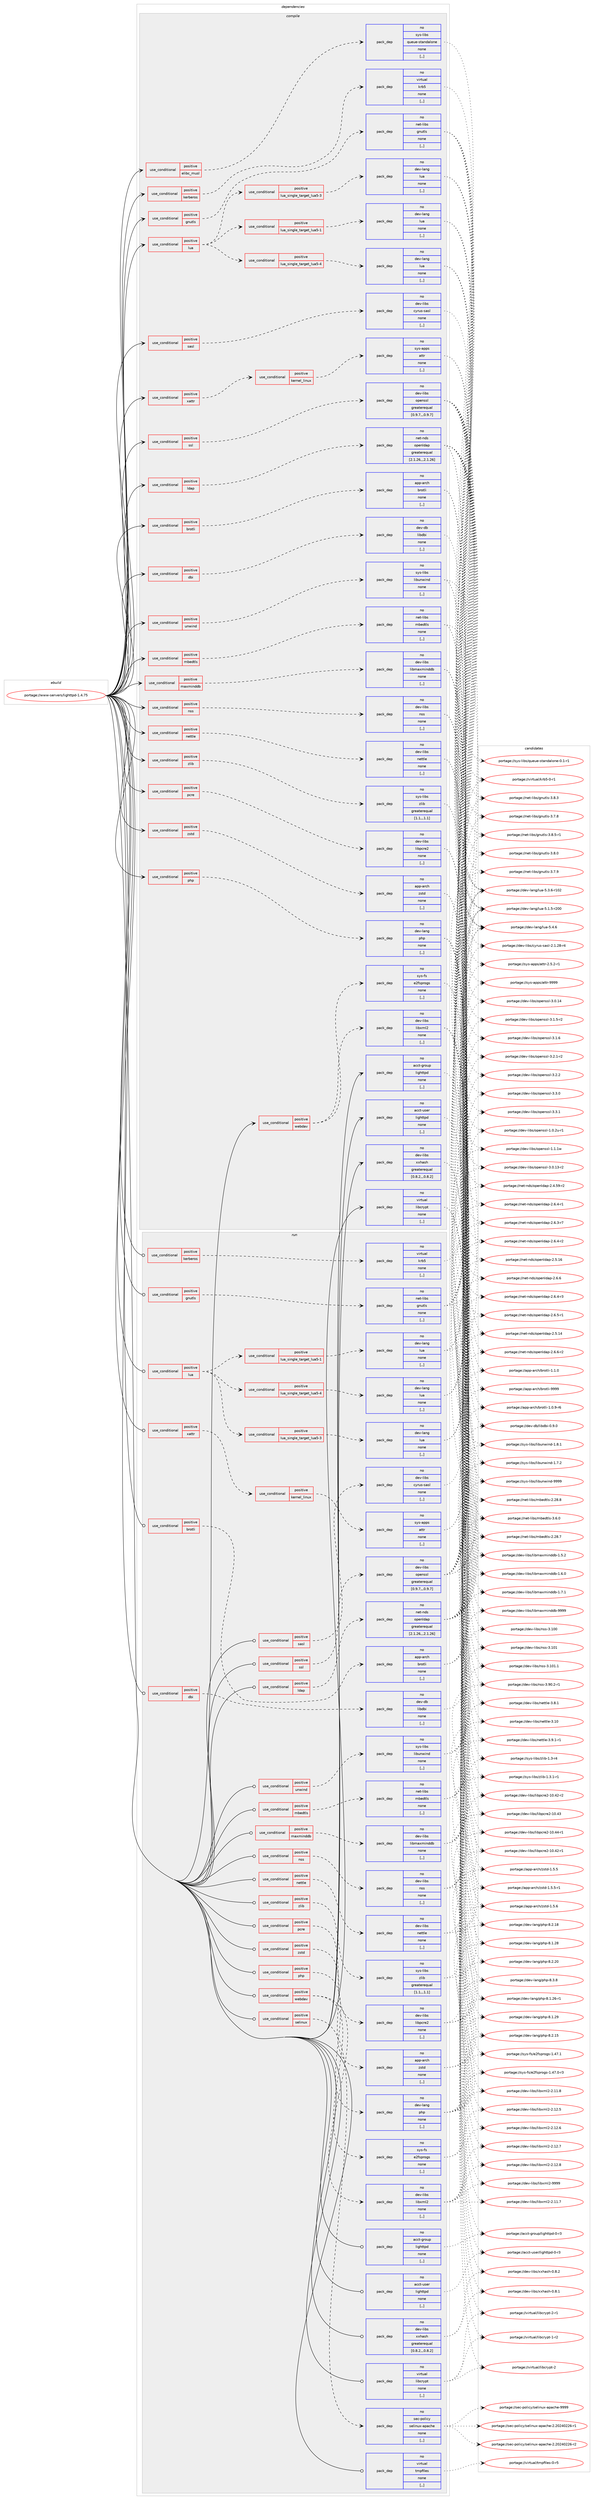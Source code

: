 digraph prolog {

# *************
# Graph options
# *************

newrank=true;
concentrate=true;
compound=true;
graph [rankdir=LR,fontname=Helvetica,fontsize=10,ranksep=1.5];#, ranksep=2.5, nodesep=0.2];
edge  [arrowhead=vee];
node  [fontname=Helvetica,fontsize=10];

# **********
# The ebuild
# **********

subgraph cluster_leftcol {
color=gray;
rank=same;
label=<<i>ebuild</i>>;
id [label="portage://www-servers/lighttpd-1.4.75", color=red, width=4, href="../www-servers/lighttpd-1.4.75.svg"];
}

# ****************
# The dependencies
# ****************

subgraph cluster_midcol {
color=gray;
label=<<i>dependencies</i>>;
subgraph cluster_compile {
fillcolor="#eeeeee";
style=filled;
label=<<i>compile</i>>;
subgraph cond117858 {
dependency443294 [label=<<TABLE BORDER="0" CELLBORDER="1" CELLSPACING="0" CELLPADDING="4"><TR><TD ROWSPAN="3" CELLPADDING="10">use_conditional</TD></TR><TR><TD>positive</TD></TR><TR><TD>brotli</TD></TR></TABLE>>, shape=none, color=red];
subgraph pack322139 {
dependency443295 [label=<<TABLE BORDER="0" CELLBORDER="1" CELLSPACING="0" CELLPADDING="4" WIDTH="220"><TR><TD ROWSPAN="6" CELLPADDING="30">pack_dep</TD></TR><TR><TD WIDTH="110">no</TD></TR><TR><TD>app-arch</TD></TR><TR><TD>brotli</TD></TR><TR><TD>none</TD></TR><TR><TD>[,,]</TD></TR></TABLE>>, shape=none, color=blue];
}
dependency443294:e -> dependency443295:w [weight=20,style="dashed",arrowhead="vee"];
}
id:e -> dependency443294:w [weight=20,style="solid",arrowhead="vee"];
subgraph cond117859 {
dependency443296 [label=<<TABLE BORDER="0" CELLBORDER="1" CELLSPACING="0" CELLPADDING="4"><TR><TD ROWSPAN="3" CELLPADDING="10">use_conditional</TD></TR><TR><TD>positive</TD></TR><TR><TD>dbi</TD></TR></TABLE>>, shape=none, color=red];
subgraph pack322140 {
dependency443297 [label=<<TABLE BORDER="0" CELLBORDER="1" CELLSPACING="0" CELLPADDING="4" WIDTH="220"><TR><TD ROWSPAN="6" CELLPADDING="30">pack_dep</TD></TR><TR><TD WIDTH="110">no</TD></TR><TR><TD>dev-db</TD></TR><TR><TD>libdbi</TD></TR><TR><TD>none</TD></TR><TR><TD>[,,]</TD></TR></TABLE>>, shape=none, color=blue];
}
dependency443296:e -> dependency443297:w [weight=20,style="dashed",arrowhead="vee"];
}
id:e -> dependency443296:w [weight=20,style="solid",arrowhead="vee"];
subgraph cond117860 {
dependency443298 [label=<<TABLE BORDER="0" CELLBORDER="1" CELLSPACING="0" CELLPADDING="4"><TR><TD ROWSPAN="3" CELLPADDING="10">use_conditional</TD></TR><TR><TD>positive</TD></TR><TR><TD>elibc_musl</TD></TR></TABLE>>, shape=none, color=red];
subgraph pack322141 {
dependency443299 [label=<<TABLE BORDER="0" CELLBORDER="1" CELLSPACING="0" CELLPADDING="4" WIDTH="220"><TR><TD ROWSPAN="6" CELLPADDING="30">pack_dep</TD></TR><TR><TD WIDTH="110">no</TD></TR><TR><TD>sys-libs</TD></TR><TR><TD>queue-standalone</TD></TR><TR><TD>none</TD></TR><TR><TD>[,,]</TD></TR></TABLE>>, shape=none, color=blue];
}
dependency443298:e -> dependency443299:w [weight=20,style="dashed",arrowhead="vee"];
}
id:e -> dependency443298:w [weight=20,style="solid",arrowhead="vee"];
subgraph cond117861 {
dependency443300 [label=<<TABLE BORDER="0" CELLBORDER="1" CELLSPACING="0" CELLPADDING="4"><TR><TD ROWSPAN="3" CELLPADDING="10">use_conditional</TD></TR><TR><TD>positive</TD></TR><TR><TD>gnutls</TD></TR></TABLE>>, shape=none, color=red];
subgraph pack322142 {
dependency443301 [label=<<TABLE BORDER="0" CELLBORDER="1" CELLSPACING="0" CELLPADDING="4" WIDTH="220"><TR><TD ROWSPAN="6" CELLPADDING="30">pack_dep</TD></TR><TR><TD WIDTH="110">no</TD></TR><TR><TD>net-libs</TD></TR><TR><TD>gnutls</TD></TR><TR><TD>none</TD></TR><TR><TD>[,,]</TD></TR></TABLE>>, shape=none, color=blue];
}
dependency443300:e -> dependency443301:w [weight=20,style="dashed",arrowhead="vee"];
}
id:e -> dependency443300:w [weight=20,style="solid",arrowhead="vee"];
subgraph cond117862 {
dependency443302 [label=<<TABLE BORDER="0" CELLBORDER="1" CELLSPACING="0" CELLPADDING="4"><TR><TD ROWSPAN="3" CELLPADDING="10">use_conditional</TD></TR><TR><TD>positive</TD></TR><TR><TD>kerberos</TD></TR></TABLE>>, shape=none, color=red];
subgraph pack322143 {
dependency443303 [label=<<TABLE BORDER="0" CELLBORDER="1" CELLSPACING="0" CELLPADDING="4" WIDTH="220"><TR><TD ROWSPAN="6" CELLPADDING="30">pack_dep</TD></TR><TR><TD WIDTH="110">no</TD></TR><TR><TD>virtual</TD></TR><TR><TD>krb5</TD></TR><TR><TD>none</TD></TR><TR><TD>[,,]</TD></TR></TABLE>>, shape=none, color=blue];
}
dependency443302:e -> dependency443303:w [weight=20,style="dashed",arrowhead="vee"];
}
id:e -> dependency443302:w [weight=20,style="solid",arrowhead="vee"];
subgraph cond117863 {
dependency443304 [label=<<TABLE BORDER="0" CELLBORDER="1" CELLSPACING="0" CELLPADDING="4"><TR><TD ROWSPAN="3" CELLPADDING="10">use_conditional</TD></TR><TR><TD>positive</TD></TR><TR><TD>ldap</TD></TR></TABLE>>, shape=none, color=red];
subgraph pack322144 {
dependency443305 [label=<<TABLE BORDER="0" CELLBORDER="1" CELLSPACING="0" CELLPADDING="4" WIDTH="220"><TR><TD ROWSPAN="6" CELLPADDING="30">pack_dep</TD></TR><TR><TD WIDTH="110">no</TD></TR><TR><TD>net-nds</TD></TR><TR><TD>openldap</TD></TR><TR><TD>greaterequal</TD></TR><TR><TD>[2.1.26,,,2.1.26]</TD></TR></TABLE>>, shape=none, color=blue];
}
dependency443304:e -> dependency443305:w [weight=20,style="dashed",arrowhead="vee"];
}
id:e -> dependency443304:w [weight=20,style="solid",arrowhead="vee"];
subgraph cond117864 {
dependency443306 [label=<<TABLE BORDER="0" CELLBORDER="1" CELLSPACING="0" CELLPADDING="4"><TR><TD ROWSPAN="3" CELLPADDING="10">use_conditional</TD></TR><TR><TD>positive</TD></TR><TR><TD>lua</TD></TR></TABLE>>, shape=none, color=red];
subgraph cond117865 {
dependency443307 [label=<<TABLE BORDER="0" CELLBORDER="1" CELLSPACING="0" CELLPADDING="4"><TR><TD ROWSPAN="3" CELLPADDING="10">use_conditional</TD></TR><TR><TD>positive</TD></TR><TR><TD>lua_single_target_lua5-1</TD></TR></TABLE>>, shape=none, color=red];
subgraph pack322145 {
dependency443308 [label=<<TABLE BORDER="0" CELLBORDER="1" CELLSPACING="0" CELLPADDING="4" WIDTH="220"><TR><TD ROWSPAN="6" CELLPADDING="30">pack_dep</TD></TR><TR><TD WIDTH="110">no</TD></TR><TR><TD>dev-lang</TD></TR><TR><TD>lua</TD></TR><TR><TD>none</TD></TR><TR><TD>[,,]</TD></TR></TABLE>>, shape=none, color=blue];
}
dependency443307:e -> dependency443308:w [weight=20,style="dashed",arrowhead="vee"];
}
dependency443306:e -> dependency443307:w [weight=20,style="dashed",arrowhead="vee"];
subgraph cond117866 {
dependency443309 [label=<<TABLE BORDER="0" CELLBORDER="1" CELLSPACING="0" CELLPADDING="4"><TR><TD ROWSPAN="3" CELLPADDING="10">use_conditional</TD></TR><TR><TD>positive</TD></TR><TR><TD>lua_single_target_lua5-3</TD></TR></TABLE>>, shape=none, color=red];
subgraph pack322146 {
dependency443310 [label=<<TABLE BORDER="0" CELLBORDER="1" CELLSPACING="0" CELLPADDING="4" WIDTH="220"><TR><TD ROWSPAN="6" CELLPADDING="30">pack_dep</TD></TR><TR><TD WIDTH="110">no</TD></TR><TR><TD>dev-lang</TD></TR><TR><TD>lua</TD></TR><TR><TD>none</TD></TR><TR><TD>[,,]</TD></TR></TABLE>>, shape=none, color=blue];
}
dependency443309:e -> dependency443310:w [weight=20,style="dashed",arrowhead="vee"];
}
dependency443306:e -> dependency443309:w [weight=20,style="dashed",arrowhead="vee"];
subgraph cond117867 {
dependency443311 [label=<<TABLE BORDER="0" CELLBORDER="1" CELLSPACING="0" CELLPADDING="4"><TR><TD ROWSPAN="3" CELLPADDING="10">use_conditional</TD></TR><TR><TD>positive</TD></TR><TR><TD>lua_single_target_lua5-4</TD></TR></TABLE>>, shape=none, color=red];
subgraph pack322147 {
dependency443312 [label=<<TABLE BORDER="0" CELLBORDER="1" CELLSPACING="0" CELLPADDING="4" WIDTH="220"><TR><TD ROWSPAN="6" CELLPADDING="30">pack_dep</TD></TR><TR><TD WIDTH="110">no</TD></TR><TR><TD>dev-lang</TD></TR><TR><TD>lua</TD></TR><TR><TD>none</TD></TR><TR><TD>[,,]</TD></TR></TABLE>>, shape=none, color=blue];
}
dependency443311:e -> dependency443312:w [weight=20,style="dashed",arrowhead="vee"];
}
dependency443306:e -> dependency443311:w [weight=20,style="dashed",arrowhead="vee"];
}
id:e -> dependency443306:w [weight=20,style="solid",arrowhead="vee"];
subgraph cond117868 {
dependency443313 [label=<<TABLE BORDER="0" CELLBORDER="1" CELLSPACING="0" CELLPADDING="4"><TR><TD ROWSPAN="3" CELLPADDING="10">use_conditional</TD></TR><TR><TD>positive</TD></TR><TR><TD>maxminddb</TD></TR></TABLE>>, shape=none, color=red];
subgraph pack322148 {
dependency443314 [label=<<TABLE BORDER="0" CELLBORDER="1" CELLSPACING="0" CELLPADDING="4" WIDTH="220"><TR><TD ROWSPAN="6" CELLPADDING="30">pack_dep</TD></TR><TR><TD WIDTH="110">no</TD></TR><TR><TD>dev-libs</TD></TR><TR><TD>libmaxminddb</TD></TR><TR><TD>none</TD></TR><TR><TD>[,,]</TD></TR></TABLE>>, shape=none, color=blue];
}
dependency443313:e -> dependency443314:w [weight=20,style="dashed",arrowhead="vee"];
}
id:e -> dependency443313:w [weight=20,style="solid",arrowhead="vee"];
subgraph cond117869 {
dependency443315 [label=<<TABLE BORDER="0" CELLBORDER="1" CELLSPACING="0" CELLPADDING="4"><TR><TD ROWSPAN="3" CELLPADDING="10">use_conditional</TD></TR><TR><TD>positive</TD></TR><TR><TD>mbedtls</TD></TR></TABLE>>, shape=none, color=red];
subgraph pack322149 {
dependency443316 [label=<<TABLE BORDER="0" CELLBORDER="1" CELLSPACING="0" CELLPADDING="4" WIDTH="220"><TR><TD ROWSPAN="6" CELLPADDING="30">pack_dep</TD></TR><TR><TD WIDTH="110">no</TD></TR><TR><TD>net-libs</TD></TR><TR><TD>mbedtls</TD></TR><TR><TD>none</TD></TR><TR><TD>[,,]</TD></TR></TABLE>>, shape=none, color=blue];
}
dependency443315:e -> dependency443316:w [weight=20,style="dashed",arrowhead="vee"];
}
id:e -> dependency443315:w [weight=20,style="solid",arrowhead="vee"];
subgraph cond117870 {
dependency443317 [label=<<TABLE BORDER="0" CELLBORDER="1" CELLSPACING="0" CELLPADDING="4"><TR><TD ROWSPAN="3" CELLPADDING="10">use_conditional</TD></TR><TR><TD>positive</TD></TR><TR><TD>nettle</TD></TR></TABLE>>, shape=none, color=red];
subgraph pack322150 {
dependency443318 [label=<<TABLE BORDER="0" CELLBORDER="1" CELLSPACING="0" CELLPADDING="4" WIDTH="220"><TR><TD ROWSPAN="6" CELLPADDING="30">pack_dep</TD></TR><TR><TD WIDTH="110">no</TD></TR><TR><TD>dev-libs</TD></TR><TR><TD>nettle</TD></TR><TR><TD>none</TD></TR><TR><TD>[,,]</TD></TR></TABLE>>, shape=none, color=blue];
}
dependency443317:e -> dependency443318:w [weight=20,style="dashed",arrowhead="vee"];
}
id:e -> dependency443317:w [weight=20,style="solid",arrowhead="vee"];
subgraph cond117871 {
dependency443319 [label=<<TABLE BORDER="0" CELLBORDER="1" CELLSPACING="0" CELLPADDING="4"><TR><TD ROWSPAN="3" CELLPADDING="10">use_conditional</TD></TR><TR><TD>positive</TD></TR><TR><TD>nss</TD></TR></TABLE>>, shape=none, color=red];
subgraph pack322151 {
dependency443320 [label=<<TABLE BORDER="0" CELLBORDER="1" CELLSPACING="0" CELLPADDING="4" WIDTH="220"><TR><TD ROWSPAN="6" CELLPADDING="30">pack_dep</TD></TR><TR><TD WIDTH="110">no</TD></TR><TR><TD>dev-libs</TD></TR><TR><TD>nss</TD></TR><TR><TD>none</TD></TR><TR><TD>[,,]</TD></TR></TABLE>>, shape=none, color=blue];
}
dependency443319:e -> dependency443320:w [weight=20,style="dashed",arrowhead="vee"];
}
id:e -> dependency443319:w [weight=20,style="solid",arrowhead="vee"];
subgraph cond117872 {
dependency443321 [label=<<TABLE BORDER="0" CELLBORDER="1" CELLSPACING="0" CELLPADDING="4"><TR><TD ROWSPAN="3" CELLPADDING="10">use_conditional</TD></TR><TR><TD>positive</TD></TR><TR><TD>pcre</TD></TR></TABLE>>, shape=none, color=red];
subgraph pack322152 {
dependency443322 [label=<<TABLE BORDER="0" CELLBORDER="1" CELLSPACING="0" CELLPADDING="4" WIDTH="220"><TR><TD ROWSPAN="6" CELLPADDING="30">pack_dep</TD></TR><TR><TD WIDTH="110">no</TD></TR><TR><TD>dev-libs</TD></TR><TR><TD>libpcre2</TD></TR><TR><TD>none</TD></TR><TR><TD>[,,]</TD></TR></TABLE>>, shape=none, color=blue];
}
dependency443321:e -> dependency443322:w [weight=20,style="dashed",arrowhead="vee"];
}
id:e -> dependency443321:w [weight=20,style="solid",arrowhead="vee"];
subgraph cond117873 {
dependency443323 [label=<<TABLE BORDER="0" CELLBORDER="1" CELLSPACING="0" CELLPADDING="4"><TR><TD ROWSPAN="3" CELLPADDING="10">use_conditional</TD></TR><TR><TD>positive</TD></TR><TR><TD>php</TD></TR></TABLE>>, shape=none, color=red];
subgraph pack322153 {
dependency443324 [label=<<TABLE BORDER="0" CELLBORDER="1" CELLSPACING="0" CELLPADDING="4" WIDTH="220"><TR><TD ROWSPAN="6" CELLPADDING="30">pack_dep</TD></TR><TR><TD WIDTH="110">no</TD></TR><TR><TD>dev-lang</TD></TR><TR><TD>php</TD></TR><TR><TD>none</TD></TR><TR><TD>[,,]</TD></TR></TABLE>>, shape=none, color=blue];
}
dependency443323:e -> dependency443324:w [weight=20,style="dashed",arrowhead="vee"];
}
id:e -> dependency443323:w [weight=20,style="solid",arrowhead="vee"];
subgraph cond117874 {
dependency443325 [label=<<TABLE BORDER="0" CELLBORDER="1" CELLSPACING="0" CELLPADDING="4"><TR><TD ROWSPAN="3" CELLPADDING="10">use_conditional</TD></TR><TR><TD>positive</TD></TR><TR><TD>sasl</TD></TR></TABLE>>, shape=none, color=red];
subgraph pack322154 {
dependency443326 [label=<<TABLE BORDER="0" CELLBORDER="1" CELLSPACING="0" CELLPADDING="4" WIDTH="220"><TR><TD ROWSPAN="6" CELLPADDING="30">pack_dep</TD></TR><TR><TD WIDTH="110">no</TD></TR><TR><TD>dev-libs</TD></TR><TR><TD>cyrus-sasl</TD></TR><TR><TD>none</TD></TR><TR><TD>[,,]</TD></TR></TABLE>>, shape=none, color=blue];
}
dependency443325:e -> dependency443326:w [weight=20,style="dashed",arrowhead="vee"];
}
id:e -> dependency443325:w [weight=20,style="solid",arrowhead="vee"];
subgraph cond117875 {
dependency443327 [label=<<TABLE BORDER="0" CELLBORDER="1" CELLSPACING="0" CELLPADDING="4"><TR><TD ROWSPAN="3" CELLPADDING="10">use_conditional</TD></TR><TR><TD>positive</TD></TR><TR><TD>ssl</TD></TR></TABLE>>, shape=none, color=red];
subgraph pack322155 {
dependency443328 [label=<<TABLE BORDER="0" CELLBORDER="1" CELLSPACING="0" CELLPADDING="4" WIDTH="220"><TR><TD ROWSPAN="6" CELLPADDING="30">pack_dep</TD></TR><TR><TD WIDTH="110">no</TD></TR><TR><TD>dev-libs</TD></TR><TR><TD>openssl</TD></TR><TR><TD>greaterequal</TD></TR><TR><TD>[0.9.7,,,0.9.7]</TD></TR></TABLE>>, shape=none, color=blue];
}
dependency443327:e -> dependency443328:w [weight=20,style="dashed",arrowhead="vee"];
}
id:e -> dependency443327:w [weight=20,style="solid",arrowhead="vee"];
subgraph cond117876 {
dependency443329 [label=<<TABLE BORDER="0" CELLBORDER="1" CELLSPACING="0" CELLPADDING="4"><TR><TD ROWSPAN="3" CELLPADDING="10">use_conditional</TD></TR><TR><TD>positive</TD></TR><TR><TD>unwind</TD></TR></TABLE>>, shape=none, color=red];
subgraph pack322156 {
dependency443330 [label=<<TABLE BORDER="0" CELLBORDER="1" CELLSPACING="0" CELLPADDING="4" WIDTH="220"><TR><TD ROWSPAN="6" CELLPADDING="30">pack_dep</TD></TR><TR><TD WIDTH="110">no</TD></TR><TR><TD>sys-libs</TD></TR><TR><TD>libunwind</TD></TR><TR><TD>none</TD></TR><TR><TD>[,,]</TD></TR></TABLE>>, shape=none, color=blue];
}
dependency443329:e -> dependency443330:w [weight=20,style="dashed",arrowhead="vee"];
}
id:e -> dependency443329:w [weight=20,style="solid",arrowhead="vee"];
subgraph cond117877 {
dependency443331 [label=<<TABLE BORDER="0" CELLBORDER="1" CELLSPACING="0" CELLPADDING="4"><TR><TD ROWSPAN="3" CELLPADDING="10">use_conditional</TD></TR><TR><TD>positive</TD></TR><TR><TD>webdav</TD></TR></TABLE>>, shape=none, color=red];
subgraph pack322157 {
dependency443332 [label=<<TABLE BORDER="0" CELLBORDER="1" CELLSPACING="0" CELLPADDING="4" WIDTH="220"><TR><TD ROWSPAN="6" CELLPADDING="30">pack_dep</TD></TR><TR><TD WIDTH="110">no</TD></TR><TR><TD>dev-libs</TD></TR><TR><TD>libxml2</TD></TR><TR><TD>none</TD></TR><TR><TD>[,,]</TD></TR></TABLE>>, shape=none, color=blue];
}
dependency443331:e -> dependency443332:w [weight=20,style="dashed",arrowhead="vee"];
subgraph pack322158 {
dependency443333 [label=<<TABLE BORDER="0" CELLBORDER="1" CELLSPACING="0" CELLPADDING="4" WIDTH="220"><TR><TD ROWSPAN="6" CELLPADDING="30">pack_dep</TD></TR><TR><TD WIDTH="110">no</TD></TR><TR><TD>sys-fs</TD></TR><TR><TD>e2fsprogs</TD></TR><TR><TD>none</TD></TR><TR><TD>[,,]</TD></TR></TABLE>>, shape=none, color=blue];
}
dependency443331:e -> dependency443333:w [weight=20,style="dashed",arrowhead="vee"];
}
id:e -> dependency443331:w [weight=20,style="solid",arrowhead="vee"];
subgraph cond117878 {
dependency443334 [label=<<TABLE BORDER="0" CELLBORDER="1" CELLSPACING="0" CELLPADDING="4"><TR><TD ROWSPAN="3" CELLPADDING="10">use_conditional</TD></TR><TR><TD>positive</TD></TR><TR><TD>xattr</TD></TR></TABLE>>, shape=none, color=red];
subgraph cond117879 {
dependency443335 [label=<<TABLE BORDER="0" CELLBORDER="1" CELLSPACING="0" CELLPADDING="4"><TR><TD ROWSPAN="3" CELLPADDING="10">use_conditional</TD></TR><TR><TD>positive</TD></TR><TR><TD>kernel_linux</TD></TR></TABLE>>, shape=none, color=red];
subgraph pack322159 {
dependency443336 [label=<<TABLE BORDER="0" CELLBORDER="1" CELLSPACING="0" CELLPADDING="4" WIDTH="220"><TR><TD ROWSPAN="6" CELLPADDING="30">pack_dep</TD></TR><TR><TD WIDTH="110">no</TD></TR><TR><TD>sys-apps</TD></TR><TR><TD>attr</TD></TR><TR><TD>none</TD></TR><TR><TD>[,,]</TD></TR></TABLE>>, shape=none, color=blue];
}
dependency443335:e -> dependency443336:w [weight=20,style="dashed",arrowhead="vee"];
}
dependency443334:e -> dependency443335:w [weight=20,style="dashed",arrowhead="vee"];
}
id:e -> dependency443334:w [weight=20,style="solid",arrowhead="vee"];
subgraph cond117880 {
dependency443337 [label=<<TABLE BORDER="0" CELLBORDER="1" CELLSPACING="0" CELLPADDING="4"><TR><TD ROWSPAN="3" CELLPADDING="10">use_conditional</TD></TR><TR><TD>positive</TD></TR><TR><TD>zlib</TD></TR></TABLE>>, shape=none, color=red];
subgraph pack322160 {
dependency443338 [label=<<TABLE BORDER="0" CELLBORDER="1" CELLSPACING="0" CELLPADDING="4" WIDTH="220"><TR><TD ROWSPAN="6" CELLPADDING="30">pack_dep</TD></TR><TR><TD WIDTH="110">no</TD></TR><TR><TD>sys-libs</TD></TR><TR><TD>zlib</TD></TR><TR><TD>greaterequal</TD></TR><TR><TD>[1.1,,,1.1]</TD></TR></TABLE>>, shape=none, color=blue];
}
dependency443337:e -> dependency443338:w [weight=20,style="dashed",arrowhead="vee"];
}
id:e -> dependency443337:w [weight=20,style="solid",arrowhead="vee"];
subgraph cond117881 {
dependency443339 [label=<<TABLE BORDER="0" CELLBORDER="1" CELLSPACING="0" CELLPADDING="4"><TR><TD ROWSPAN="3" CELLPADDING="10">use_conditional</TD></TR><TR><TD>positive</TD></TR><TR><TD>zstd</TD></TR></TABLE>>, shape=none, color=red];
subgraph pack322161 {
dependency443340 [label=<<TABLE BORDER="0" CELLBORDER="1" CELLSPACING="0" CELLPADDING="4" WIDTH="220"><TR><TD ROWSPAN="6" CELLPADDING="30">pack_dep</TD></TR><TR><TD WIDTH="110">no</TD></TR><TR><TD>app-arch</TD></TR><TR><TD>zstd</TD></TR><TR><TD>none</TD></TR><TR><TD>[,,]</TD></TR></TABLE>>, shape=none, color=blue];
}
dependency443339:e -> dependency443340:w [weight=20,style="dashed",arrowhead="vee"];
}
id:e -> dependency443339:w [weight=20,style="solid",arrowhead="vee"];
subgraph pack322162 {
dependency443341 [label=<<TABLE BORDER="0" CELLBORDER="1" CELLSPACING="0" CELLPADDING="4" WIDTH="220"><TR><TD ROWSPAN="6" CELLPADDING="30">pack_dep</TD></TR><TR><TD WIDTH="110">no</TD></TR><TR><TD>acct-group</TD></TR><TR><TD>lighttpd</TD></TR><TR><TD>none</TD></TR><TR><TD>[,,]</TD></TR></TABLE>>, shape=none, color=blue];
}
id:e -> dependency443341:w [weight=20,style="solid",arrowhead="vee"];
subgraph pack322163 {
dependency443342 [label=<<TABLE BORDER="0" CELLBORDER="1" CELLSPACING="0" CELLPADDING="4" WIDTH="220"><TR><TD ROWSPAN="6" CELLPADDING="30">pack_dep</TD></TR><TR><TD WIDTH="110">no</TD></TR><TR><TD>acct-user</TD></TR><TR><TD>lighttpd</TD></TR><TR><TD>none</TD></TR><TR><TD>[,,]</TD></TR></TABLE>>, shape=none, color=blue];
}
id:e -> dependency443342:w [weight=20,style="solid",arrowhead="vee"];
subgraph pack322164 {
dependency443343 [label=<<TABLE BORDER="0" CELLBORDER="1" CELLSPACING="0" CELLPADDING="4" WIDTH="220"><TR><TD ROWSPAN="6" CELLPADDING="30">pack_dep</TD></TR><TR><TD WIDTH="110">no</TD></TR><TR><TD>dev-libs</TD></TR><TR><TD>xxhash</TD></TR><TR><TD>greaterequal</TD></TR><TR><TD>[0.8.2,,,0.8.2]</TD></TR></TABLE>>, shape=none, color=blue];
}
id:e -> dependency443343:w [weight=20,style="solid",arrowhead="vee"];
subgraph pack322165 {
dependency443344 [label=<<TABLE BORDER="0" CELLBORDER="1" CELLSPACING="0" CELLPADDING="4" WIDTH="220"><TR><TD ROWSPAN="6" CELLPADDING="30">pack_dep</TD></TR><TR><TD WIDTH="110">no</TD></TR><TR><TD>virtual</TD></TR><TR><TD>libcrypt</TD></TR><TR><TD>none</TD></TR><TR><TD>[,,]</TD></TR></TABLE>>, shape=none, color=blue];
}
id:e -> dependency443344:w [weight=20,style="solid",arrowhead="vee"];
}
subgraph cluster_compileandrun {
fillcolor="#eeeeee";
style=filled;
label=<<i>compile and run</i>>;
}
subgraph cluster_run {
fillcolor="#eeeeee";
style=filled;
label=<<i>run</i>>;
subgraph cond117882 {
dependency443345 [label=<<TABLE BORDER="0" CELLBORDER="1" CELLSPACING="0" CELLPADDING="4"><TR><TD ROWSPAN="3" CELLPADDING="10">use_conditional</TD></TR><TR><TD>positive</TD></TR><TR><TD>brotli</TD></TR></TABLE>>, shape=none, color=red];
subgraph pack322166 {
dependency443346 [label=<<TABLE BORDER="0" CELLBORDER="1" CELLSPACING="0" CELLPADDING="4" WIDTH="220"><TR><TD ROWSPAN="6" CELLPADDING="30">pack_dep</TD></TR><TR><TD WIDTH="110">no</TD></TR><TR><TD>app-arch</TD></TR><TR><TD>brotli</TD></TR><TR><TD>none</TD></TR><TR><TD>[,,]</TD></TR></TABLE>>, shape=none, color=blue];
}
dependency443345:e -> dependency443346:w [weight=20,style="dashed",arrowhead="vee"];
}
id:e -> dependency443345:w [weight=20,style="solid",arrowhead="odot"];
subgraph cond117883 {
dependency443347 [label=<<TABLE BORDER="0" CELLBORDER="1" CELLSPACING="0" CELLPADDING="4"><TR><TD ROWSPAN="3" CELLPADDING="10">use_conditional</TD></TR><TR><TD>positive</TD></TR><TR><TD>dbi</TD></TR></TABLE>>, shape=none, color=red];
subgraph pack322167 {
dependency443348 [label=<<TABLE BORDER="0" CELLBORDER="1" CELLSPACING="0" CELLPADDING="4" WIDTH="220"><TR><TD ROWSPAN="6" CELLPADDING="30">pack_dep</TD></TR><TR><TD WIDTH="110">no</TD></TR><TR><TD>dev-db</TD></TR><TR><TD>libdbi</TD></TR><TR><TD>none</TD></TR><TR><TD>[,,]</TD></TR></TABLE>>, shape=none, color=blue];
}
dependency443347:e -> dependency443348:w [weight=20,style="dashed",arrowhead="vee"];
}
id:e -> dependency443347:w [weight=20,style="solid",arrowhead="odot"];
subgraph cond117884 {
dependency443349 [label=<<TABLE BORDER="0" CELLBORDER="1" CELLSPACING="0" CELLPADDING="4"><TR><TD ROWSPAN="3" CELLPADDING="10">use_conditional</TD></TR><TR><TD>positive</TD></TR><TR><TD>gnutls</TD></TR></TABLE>>, shape=none, color=red];
subgraph pack322168 {
dependency443350 [label=<<TABLE BORDER="0" CELLBORDER="1" CELLSPACING="0" CELLPADDING="4" WIDTH="220"><TR><TD ROWSPAN="6" CELLPADDING="30">pack_dep</TD></TR><TR><TD WIDTH="110">no</TD></TR><TR><TD>net-libs</TD></TR><TR><TD>gnutls</TD></TR><TR><TD>none</TD></TR><TR><TD>[,,]</TD></TR></TABLE>>, shape=none, color=blue];
}
dependency443349:e -> dependency443350:w [weight=20,style="dashed",arrowhead="vee"];
}
id:e -> dependency443349:w [weight=20,style="solid",arrowhead="odot"];
subgraph cond117885 {
dependency443351 [label=<<TABLE BORDER="0" CELLBORDER="1" CELLSPACING="0" CELLPADDING="4"><TR><TD ROWSPAN="3" CELLPADDING="10">use_conditional</TD></TR><TR><TD>positive</TD></TR><TR><TD>kerberos</TD></TR></TABLE>>, shape=none, color=red];
subgraph pack322169 {
dependency443352 [label=<<TABLE BORDER="0" CELLBORDER="1" CELLSPACING="0" CELLPADDING="4" WIDTH="220"><TR><TD ROWSPAN="6" CELLPADDING="30">pack_dep</TD></TR><TR><TD WIDTH="110">no</TD></TR><TR><TD>virtual</TD></TR><TR><TD>krb5</TD></TR><TR><TD>none</TD></TR><TR><TD>[,,]</TD></TR></TABLE>>, shape=none, color=blue];
}
dependency443351:e -> dependency443352:w [weight=20,style="dashed",arrowhead="vee"];
}
id:e -> dependency443351:w [weight=20,style="solid",arrowhead="odot"];
subgraph cond117886 {
dependency443353 [label=<<TABLE BORDER="0" CELLBORDER="1" CELLSPACING="0" CELLPADDING="4"><TR><TD ROWSPAN="3" CELLPADDING="10">use_conditional</TD></TR><TR><TD>positive</TD></TR><TR><TD>ldap</TD></TR></TABLE>>, shape=none, color=red];
subgraph pack322170 {
dependency443354 [label=<<TABLE BORDER="0" CELLBORDER="1" CELLSPACING="0" CELLPADDING="4" WIDTH="220"><TR><TD ROWSPAN="6" CELLPADDING="30">pack_dep</TD></TR><TR><TD WIDTH="110">no</TD></TR><TR><TD>net-nds</TD></TR><TR><TD>openldap</TD></TR><TR><TD>greaterequal</TD></TR><TR><TD>[2.1.26,,,2.1.26]</TD></TR></TABLE>>, shape=none, color=blue];
}
dependency443353:e -> dependency443354:w [weight=20,style="dashed",arrowhead="vee"];
}
id:e -> dependency443353:w [weight=20,style="solid",arrowhead="odot"];
subgraph cond117887 {
dependency443355 [label=<<TABLE BORDER="0" CELLBORDER="1" CELLSPACING="0" CELLPADDING="4"><TR><TD ROWSPAN="3" CELLPADDING="10">use_conditional</TD></TR><TR><TD>positive</TD></TR><TR><TD>lua</TD></TR></TABLE>>, shape=none, color=red];
subgraph cond117888 {
dependency443356 [label=<<TABLE BORDER="0" CELLBORDER="1" CELLSPACING="0" CELLPADDING="4"><TR><TD ROWSPAN="3" CELLPADDING="10">use_conditional</TD></TR><TR><TD>positive</TD></TR><TR><TD>lua_single_target_lua5-1</TD></TR></TABLE>>, shape=none, color=red];
subgraph pack322171 {
dependency443357 [label=<<TABLE BORDER="0" CELLBORDER="1" CELLSPACING="0" CELLPADDING="4" WIDTH="220"><TR><TD ROWSPAN="6" CELLPADDING="30">pack_dep</TD></TR><TR><TD WIDTH="110">no</TD></TR><TR><TD>dev-lang</TD></TR><TR><TD>lua</TD></TR><TR><TD>none</TD></TR><TR><TD>[,,]</TD></TR></TABLE>>, shape=none, color=blue];
}
dependency443356:e -> dependency443357:w [weight=20,style="dashed",arrowhead="vee"];
}
dependency443355:e -> dependency443356:w [weight=20,style="dashed",arrowhead="vee"];
subgraph cond117889 {
dependency443358 [label=<<TABLE BORDER="0" CELLBORDER="1" CELLSPACING="0" CELLPADDING="4"><TR><TD ROWSPAN="3" CELLPADDING="10">use_conditional</TD></TR><TR><TD>positive</TD></TR><TR><TD>lua_single_target_lua5-3</TD></TR></TABLE>>, shape=none, color=red];
subgraph pack322172 {
dependency443359 [label=<<TABLE BORDER="0" CELLBORDER="1" CELLSPACING="0" CELLPADDING="4" WIDTH="220"><TR><TD ROWSPAN="6" CELLPADDING="30">pack_dep</TD></TR><TR><TD WIDTH="110">no</TD></TR><TR><TD>dev-lang</TD></TR><TR><TD>lua</TD></TR><TR><TD>none</TD></TR><TR><TD>[,,]</TD></TR></TABLE>>, shape=none, color=blue];
}
dependency443358:e -> dependency443359:w [weight=20,style="dashed",arrowhead="vee"];
}
dependency443355:e -> dependency443358:w [weight=20,style="dashed",arrowhead="vee"];
subgraph cond117890 {
dependency443360 [label=<<TABLE BORDER="0" CELLBORDER="1" CELLSPACING="0" CELLPADDING="4"><TR><TD ROWSPAN="3" CELLPADDING="10">use_conditional</TD></TR><TR><TD>positive</TD></TR><TR><TD>lua_single_target_lua5-4</TD></TR></TABLE>>, shape=none, color=red];
subgraph pack322173 {
dependency443361 [label=<<TABLE BORDER="0" CELLBORDER="1" CELLSPACING="0" CELLPADDING="4" WIDTH="220"><TR><TD ROWSPAN="6" CELLPADDING="30">pack_dep</TD></TR><TR><TD WIDTH="110">no</TD></TR><TR><TD>dev-lang</TD></TR><TR><TD>lua</TD></TR><TR><TD>none</TD></TR><TR><TD>[,,]</TD></TR></TABLE>>, shape=none, color=blue];
}
dependency443360:e -> dependency443361:w [weight=20,style="dashed",arrowhead="vee"];
}
dependency443355:e -> dependency443360:w [weight=20,style="dashed",arrowhead="vee"];
}
id:e -> dependency443355:w [weight=20,style="solid",arrowhead="odot"];
subgraph cond117891 {
dependency443362 [label=<<TABLE BORDER="0" CELLBORDER="1" CELLSPACING="0" CELLPADDING="4"><TR><TD ROWSPAN="3" CELLPADDING="10">use_conditional</TD></TR><TR><TD>positive</TD></TR><TR><TD>maxminddb</TD></TR></TABLE>>, shape=none, color=red];
subgraph pack322174 {
dependency443363 [label=<<TABLE BORDER="0" CELLBORDER="1" CELLSPACING="0" CELLPADDING="4" WIDTH="220"><TR><TD ROWSPAN="6" CELLPADDING="30">pack_dep</TD></TR><TR><TD WIDTH="110">no</TD></TR><TR><TD>dev-libs</TD></TR><TR><TD>libmaxminddb</TD></TR><TR><TD>none</TD></TR><TR><TD>[,,]</TD></TR></TABLE>>, shape=none, color=blue];
}
dependency443362:e -> dependency443363:w [weight=20,style="dashed",arrowhead="vee"];
}
id:e -> dependency443362:w [weight=20,style="solid",arrowhead="odot"];
subgraph cond117892 {
dependency443364 [label=<<TABLE BORDER="0" CELLBORDER="1" CELLSPACING="0" CELLPADDING="4"><TR><TD ROWSPAN="3" CELLPADDING="10">use_conditional</TD></TR><TR><TD>positive</TD></TR><TR><TD>mbedtls</TD></TR></TABLE>>, shape=none, color=red];
subgraph pack322175 {
dependency443365 [label=<<TABLE BORDER="0" CELLBORDER="1" CELLSPACING="0" CELLPADDING="4" WIDTH="220"><TR><TD ROWSPAN="6" CELLPADDING="30">pack_dep</TD></TR><TR><TD WIDTH="110">no</TD></TR><TR><TD>net-libs</TD></TR><TR><TD>mbedtls</TD></TR><TR><TD>none</TD></TR><TR><TD>[,,]</TD></TR></TABLE>>, shape=none, color=blue];
}
dependency443364:e -> dependency443365:w [weight=20,style="dashed",arrowhead="vee"];
}
id:e -> dependency443364:w [weight=20,style="solid",arrowhead="odot"];
subgraph cond117893 {
dependency443366 [label=<<TABLE BORDER="0" CELLBORDER="1" CELLSPACING="0" CELLPADDING="4"><TR><TD ROWSPAN="3" CELLPADDING="10">use_conditional</TD></TR><TR><TD>positive</TD></TR><TR><TD>nettle</TD></TR></TABLE>>, shape=none, color=red];
subgraph pack322176 {
dependency443367 [label=<<TABLE BORDER="0" CELLBORDER="1" CELLSPACING="0" CELLPADDING="4" WIDTH="220"><TR><TD ROWSPAN="6" CELLPADDING="30">pack_dep</TD></TR><TR><TD WIDTH="110">no</TD></TR><TR><TD>dev-libs</TD></TR><TR><TD>nettle</TD></TR><TR><TD>none</TD></TR><TR><TD>[,,]</TD></TR></TABLE>>, shape=none, color=blue];
}
dependency443366:e -> dependency443367:w [weight=20,style="dashed",arrowhead="vee"];
}
id:e -> dependency443366:w [weight=20,style="solid",arrowhead="odot"];
subgraph cond117894 {
dependency443368 [label=<<TABLE BORDER="0" CELLBORDER="1" CELLSPACING="0" CELLPADDING="4"><TR><TD ROWSPAN="3" CELLPADDING="10">use_conditional</TD></TR><TR><TD>positive</TD></TR><TR><TD>nss</TD></TR></TABLE>>, shape=none, color=red];
subgraph pack322177 {
dependency443369 [label=<<TABLE BORDER="0" CELLBORDER="1" CELLSPACING="0" CELLPADDING="4" WIDTH="220"><TR><TD ROWSPAN="6" CELLPADDING="30">pack_dep</TD></TR><TR><TD WIDTH="110">no</TD></TR><TR><TD>dev-libs</TD></TR><TR><TD>nss</TD></TR><TR><TD>none</TD></TR><TR><TD>[,,]</TD></TR></TABLE>>, shape=none, color=blue];
}
dependency443368:e -> dependency443369:w [weight=20,style="dashed",arrowhead="vee"];
}
id:e -> dependency443368:w [weight=20,style="solid",arrowhead="odot"];
subgraph cond117895 {
dependency443370 [label=<<TABLE BORDER="0" CELLBORDER="1" CELLSPACING="0" CELLPADDING="4"><TR><TD ROWSPAN="3" CELLPADDING="10">use_conditional</TD></TR><TR><TD>positive</TD></TR><TR><TD>pcre</TD></TR></TABLE>>, shape=none, color=red];
subgraph pack322178 {
dependency443371 [label=<<TABLE BORDER="0" CELLBORDER="1" CELLSPACING="0" CELLPADDING="4" WIDTH="220"><TR><TD ROWSPAN="6" CELLPADDING="30">pack_dep</TD></TR><TR><TD WIDTH="110">no</TD></TR><TR><TD>dev-libs</TD></TR><TR><TD>libpcre2</TD></TR><TR><TD>none</TD></TR><TR><TD>[,,]</TD></TR></TABLE>>, shape=none, color=blue];
}
dependency443370:e -> dependency443371:w [weight=20,style="dashed",arrowhead="vee"];
}
id:e -> dependency443370:w [weight=20,style="solid",arrowhead="odot"];
subgraph cond117896 {
dependency443372 [label=<<TABLE BORDER="0" CELLBORDER="1" CELLSPACING="0" CELLPADDING="4"><TR><TD ROWSPAN="3" CELLPADDING="10">use_conditional</TD></TR><TR><TD>positive</TD></TR><TR><TD>php</TD></TR></TABLE>>, shape=none, color=red];
subgraph pack322179 {
dependency443373 [label=<<TABLE BORDER="0" CELLBORDER="1" CELLSPACING="0" CELLPADDING="4" WIDTH="220"><TR><TD ROWSPAN="6" CELLPADDING="30">pack_dep</TD></TR><TR><TD WIDTH="110">no</TD></TR><TR><TD>dev-lang</TD></TR><TR><TD>php</TD></TR><TR><TD>none</TD></TR><TR><TD>[,,]</TD></TR></TABLE>>, shape=none, color=blue];
}
dependency443372:e -> dependency443373:w [weight=20,style="dashed",arrowhead="vee"];
}
id:e -> dependency443372:w [weight=20,style="solid",arrowhead="odot"];
subgraph cond117897 {
dependency443374 [label=<<TABLE BORDER="0" CELLBORDER="1" CELLSPACING="0" CELLPADDING="4"><TR><TD ROWSPAN="3" CELLPADDING="10">use_conditional</TD></TR><TR><TD>positive</TD></TR><TR><TD>sasl</TD></TR></TABLE>>, shape=none, color=red];
subgraph pack322180 {
dependency443375 [label=<<TABLE BORDER="0" CELLBORDER="1" CELLSPACING="0" CELLPADDING="4" WIDTH="220"><TR><TD ROWSPAN="6" CELLPADDING="30">pack_dep</TD></TR><TR><TD WIDTH="110">no</TD></TR><TR><TD>dev-libs</TD></TR><TR><TD>cyrus-sasl</TD></TR><TR><TD>none</TD></TR><TR><TD>[,,]</TD></TR></TABLE>>, shape=none, color=blue];
}
dependency443374:e -> dependency443375:w [weight=20,style="dashed",arrowhead="vee"];
}
id:e -> dependency443374:w [weight=20,style="solid",arrowhead="odot"];
subgraph cond117898 {
dependency443376 [label=<<TABLE BORDER="0" CELLBORDER="1" CELLSPACING="0" CELLPADDING="4"><TR><TD ROWSPAN="3" CELLPADDING="10">use_conditional</TD></TR><TR><TD>positive</TD></TR><TR><TD>selinux</TD></TR></TABLE>>, shape=none, color=red];
subgraph pack322181 {
dependency443377 [label=<<TABLE BORDER="0" CELLBORDER="1" CELLSPACING="0" CELLPADDING="4" WIDTH="220"><TR><TD ROWSPAN="6" CELLPADDING="30">pack_dep</TD></TR><TR><TD WIDTH="110">no</TD></TR><TR><TD>sec-policy</TD></TR><TR><TD>selinux-apache</TD></TR><TR><TD>none</TD></TR><TR><TD>[,,]</TD></TR></TABLE>>, shape=none, color=blue];
}
dependency443376:e -> dependency443377:w [weight=20,style="dashed",arrowhead="vee"];
}
id:e -> dependency443376:w [weight=20,style="solid",arrowhead="odot"];
subgraph cond117899 {
dependency443378 [label=<<TABLE BORDER="0" CELLBORDER="1" CELLSPACING="0" CELLPADDING="4"><TR><TD ROWSPAN="3" CELLPADDING="10">use_conditional</TD></TR><TR><TD>positive</TD></TR><TR><TD>ssl</TD></TR></TABLE>>, shape=none, color=red];
subgraph pack322182 {
dependency443379 [label=<<TABLE BORDER="0" CELLBORDER="1" CELLSPACING="0" CELLPADDING="4" WIDTH="220"><TR><TD ROWSPAN="6" CELLPADDING="30">pack_dep</TD></TR><TR><TD WIDTH="110">no</TD></TR><TR><TD>dev-libs</TD></TR><TR><TD>openssl</TD></TR><TR><TD>greaterequal</TD></TR><TR><TD>[0.9.7,,,0.9.7]</TD></TR></TABLE>>, shape=none, color=blue];
}
dependency443378:e -> dependency443379:w [weight=20,style="dashed",arrowhead="vee"];
}
id:e -> dependency443378:w [weight=20,style="solid",arrowhead="odot"];
subgraph cond117900 {
dependency443380 [label=<<TABLE BORDER="0" CELLBORDER="1" CELLSPACING="0" CELLPADDING="4"><TR><TD ROWSPAN="3" CELLPADDING="10">use_conditional</TD></TR><TR><TD>positive</TD></TR><TR><TD>unwind</TD></TR></TABLE>>, shape=none, color=red];
subgraph pack322183 {
dependency443381 [label=<<TABLE BORDER="0" CELLBORDER="1" CELLSPACING="0" CELLPADDING="4" WIDTH="220"><TR><TD ROWSPAN="6" CELLPADDING="30">pack_dep</TD></TR><TR><TD WIDTH="110">no</TD></TR><TR><TD>sys-libs</TD></TR><TR><TD>libunwind</TD></TR><TR><TD>none</TD></TR><TR><TD>[,,]</TD></TR></TABLE>>, shape=none, color=blue];
}
dependency443380:e -> dependency443381:w [weight=20,style="dashed",arrowhead="vee"];
}
id:e -> dependency443380:w [weight=20,style="solid",arrowhead="odot"];
subgraph cond117901 {
dependency443382 [label=<<TABLE BORDER="0" CELLBORDER="1" CELLSPACING="0" CELLPADDING="4"><TR><TD ROWSPAN="3" CELLPADDING="10">use_conditional</TD></TR><TR><TD>positive</TD></TR><TR><TD>webdav</TD></TR></TABLE>>, shape=none, color=red];
subgraph pack322184 {
dependency443383 [label=<<TABLE BORDER="0" CELLBORDER="1" CELLSPACING="0" CELLPADDING="4" WIDTH="220"><TR><TD ROWSPAN="6" CELLPADDING="30">pack_dep</TD></TR><TR><TD WIDTH="110">no</TD></TR><TR><TD>dev-libs</TD></TR><TR><TD>libxml2</TD></TR><TR><TD>none</TD></TR><TR><TD>[,,]</TD></TR></TABLE>>, shape=none, color=blue];
}
dependency443382:e -> dependency443383:w [weight=20,style="dashed",arrowhead="vee"];
subgraph pack322185 {
dependency443384 [label=<<TABLE BORDER="0" CELLBORDER="1" CELLSPACING="0" CELLPADDING="4" WIDTH="220"><TR><TD ROWSPAN="6" CELLPADDING="30">pack_dep</TD></TR><TR><TD WIDTH="110">no</TD></TR><TR><TD>sys-fs</TD></TR><TR><TD>e2fsprogs</TD></TR><TR><TD>none</TD></TR><TR><TD>[,,]</TD></TR></TABLE>>, shape=none, color=blue];
}
dependency443382:e -> dependency443384:w [weight=20,style="dashed",arrowhead="vee"];
}
id:e -> dependency443382:w [weight=20,style="solid",arrowhead="odot"];
subgraph cond117902 {
dependency443385 [label=<<TABLE BORDER="0" CELLBORDER="1" CELLSPACING="0" CELLPADDING="4"><TR><TD ROWSPAN="3" CELLPADDING="10">use_conditional</TD></TR><TR><TD>positive</TD></TR><TR><TD>xattr</TD></TR></TABLE>>, shape=none, color=red];
subgraph cond117903 {
dependency443386 [label=<<TABLE BORDER="0" CELLBORDER="1" CELLSPACING="0" CELLPADDING="4"><TR><TD ROWSPAN="3" CELLPADDING="10">use_conditional</TD></TR><TR><TD>positive</TD></TR><TR><TD>kernel_linux</TD></TR></TABLE>>, shape=none, color=red];
subgraph pack322186 {
dependency443387 [label=<<TABLE BORDER="0" CELLBORDER="1" CELLSPACING="0" CELLPADDING="4" WIDTH="220"><TR><TD ROWSPAN="6" CELLPADDING="30">pack_dep</TD></TR><TR><TD WIDTH="110">no</TD></TR><TR><TD>sys-apps</TD></TR><TR><TD>attr</TD></TR><TR><TD>none</TD></TR><TR><TD>[,,]</TD></TR></TABLE>>, shape=none, color=blue];
}
dependency443386:e -> dependency443387:w [weight=20,style="dashed",arrowhead="vee"];
}
dependency443385:e -> dependency443386:w [weight=20,style="dashed",arrowhead="vee"];
}
id:e -> dependency443385:w [weight=20,style="solid",arrowhead="odot"];
subgraph cond117904 {
dependency443388 [label=<<TABLE BORDER="0" CELLBORDER="1" CELLSPACING="0" CELLPADDING="4"><TR><TD ROWSPAN="3" CELLPADDING="10">use_conditional</TD></TR><TR><TD>positive</TD></TR><TR><TD>zlib</TD></TR></TABLE>>, shape=none, color=red];
subgraph pack322187 {
dependency443389 [label=<<TABLE BORDER="0" CELLBORDER="1" CELLSPACING="0" CELLPADDING="4" WIDTH="220"><TR><TD ROWSPAN="6" CELLPADDING="30">pack_dep</TD></TR><TR><TD WIDTH="110">no</TD></TR><TR><TD>sys-libs</TD></TR><TR><TD>zlib</TD></TR><TR><TD>greaterequal</TD></TR><TR><TD>[1.1,,,1.1]</TD></TR></TABLE>>, shape=none, color=blue];
}
dependency443388:e -> dependency443389:w [weight=20,style="dashed",arrowhead="vee"];
}
id:e -> dependency443388:w [weight=20,style="solid",arrowhead="odot"];
subgraph cond117905 {
dependency443390 [label=<<TABLE BORDER="0" CELLBORDER="1" CELLSPACING="0" CELLPADDING="4"><TR><TD ROWSPAN="3" CELLPADDING="10">use_conditional</TD></TR><TR><TD>positive</TD></TR><TR><TD>zstd</TD></TR></TABLE>>, shape=none, color=red];
subgraph pack322188 {
dependency443391 [label=<<TABLE BORDER="0" CELLBORDER="1" CELLSPACING="0" CELLPADDING="4" WIDTH="220"><TR><TD ROWSPAN="6" CELLPADDING="30">pack_dep</TD></TR><TR><TD WIDTH="110">no</TD></TR><TR><TD>app-arch</TD></TR><TR><TD>zstd</TD></TR><TR><TD>none</TD></TR><TR><TD>[,,]</TD></TR></TABLE>>, shape=none, color=blue];
}
dependency443390:e -> dependency443391:w [weight=20,style="dashed",arrowhead="vee"];
}
id:e -> dependency443390:w [weight=20,style="solid",arrowhead="odot"];
subgraph pack322189 {
dependency443392 [label=<<TABLE BORDER="0" CELLBORDER="1" CELLSPACING="0" CELLPADDING="4" WIDTH="220"><TR><TD ROWSPAN="6" CELLPADDING="30">pack_dep</TD></TR><TR><TD WIDTH="110">no</TD></TR><TR><TD>acct-group</TD></TR><TR><TD>lighttpd</TD></TR><TR><TD>none</TD></TR><TR><TD>[,,]</TD></TR></TABLE>>, shape=none, color=blue];
}
id:e -> dependency443392:w [weight=20,style="solid",arrowhead="odot"];
subgraph pack322190 {
dependency443393 [label=<<TABLE BORDER="0" CELLBORDER="1" CELLSPACING="0" CELLPADDING="4" WIDTH="220"><TR><TD ROWSPAN="6" CELLPADDING="30">pack_dep</TD></TR><TR><TD WIDTH="110">no</TD></TR><TR><TD>acct-user</TD></TR><TR><TD>lighttpd</TD></TR><TR><TD>none</TD></TR><TR><TD>[,,]</TD></TR></TABLE>>, shape=none, color=blue];
}
id:e -> dependency443393:w [weight=20,style="solid",arrowhead="odot"];
subgraph pack322191 {
dependency443394 [label=<<TABLE BORDER="0" CELLBORDER="1" CELLSPACING="0" CELLPADDING="4" WIDTH="220"><TR><TD ROWSPAN="6" CELLPADDING="30">pack_dep</TD></TR><TR><TD WIDTH="110">no</TD></TR><TR><TD>dev-libs</TD></TR><TR><TD>xxhash</TD></TR><TR><TD>greaterequal</TD></TR><TR><TD>[0.8.2,,,0.8.2]</TD></TR></TABLE>>, shape=none, color=blue];
}
id:e -> dependency443394:w [weight=20,style="solid",arrowhead="odot"];
subgraph pack322192 {
dependency443395 [label=<<TABLE BORDER="0" CELLBORDER="1" CELLSPACING="0" CELLPADDING="4" WIDTH="220"><TR><TD ROWSPAN="6" CELLPADDING="30">pack_dep</TD></TR><TR><TD WIDTH="110">no</TD></TR><TR><TD>virtual</TD></TR><TR><TD>libcrypt</TD></TR><TR><TD>none</TD></TR><TR><TD>[,,]</TD></TR></TABLE>>, shape=none, color=blue];
}
id:e -> dependency443395:w [weight=20,style="solid",arrowhead="odot"];
subgraph pack322193 {
dependency443396 [label=<<TABLE BORDER="0" CELLBORDER="1" CELLSPACING="0" CELLPADDING="4" WIDTH="220"><TR><TD ROWSPAN="6" CELLPADDING="30">pack_dep</TD></TR><TR><TD WIDTH="110">no</TD></TR><TR><TD>virtual</TD></TR><TR><TD>tmpfiles</TD></TR><TR><TD>none</TD></TR><TR><TD>[,,]</TD></TR></TABLE>>, shape=none, color=blue];
}
id:e -> dependency443396:w [weight=20,style="solid",arrowhead="odot"];
}
}

# **************
# The candidates
# **************

subgraph cluster_choices {
rank=same;
color=gray;
label=<<i>candidates</i>>;

subgraph choice322139 {
color=black;
nodesep=1;
choice9711211245971149910447981141111161081054549464846574511454 [label="portage://app-arch/brotli-1.0.9-r6", color=red, width=4,href="../app-arch/brotli-1.0.9-r6.svg"];
choice971121124597114991044798114111116108105454946494648 [label="portage://app-arch/brotli-1.1.0", color=red, width=4,href="../app-arch/brotli-1.1.0.svg"];
choice9711211245971149910447981141111161081054557575757 [label="portage://app-arch/brotli-9999", color=red, width=4,href="../app-arch/brotli-9999.svg"];
dependency443295:e -> choice9711211245971149910447981141111161081054549464846574511454:w [style=dotted,weight="100"];
dependency443295:e -> choice971121124597114991044798114111116108105454946494648:w [style=dotted,weight="100"];
dependency443295:e -> choice9711211245971149910447981141111161081054557575757:w [style=dotted,weight="100"];
}
subgraph choice322140 {
color=black;
nodesep=1;
choice1001011184510098471081059810098105454846574648 [label="portage://dev-db/libdbi-0.9.0", color=red, width=4,href="../dev-db/libdbi-0.9.0.svg"];
dependency443297:e -> choice1001011184510098471081059810098105454846574648:w [style=dotted,weight="100"];
}
subgraph choice322141 {
color=black;
nodesep=1;
choice115121115451081059811547113117101117101451151169711010097108111110101454846494511449 [label="portage://sys-libs/queue-standalone-0.1-r1", color=red, width=4,href="../sys-libs/queue-standalone-0.1-r1.svg"];
dependency443299:e -> choice115121115451081059811547113117101117101451151169711010097108111110101454846494511449:w [style=dotted,weight="100"];
}
subgraph choice322142 {
color=black;
nodesep=1;
choice110101116451081059811547103110117116108115455146554656 [label="portage://net-libs/gnutls-3.7.8", color=red, width=4,href="../net-libs/gnutls-3.7.8.svg"];
choice110101116451081059811547103110117116108115455146554657 [label="portage://net-libs/gnutls-3.7.9", color=red, width=4,href="../net-libs/gnutls-3.7.9.svg"];
choice110101116451081059811547103110117116108115455146564648 [label="portage://net-libs/gnutls-3.8.0", color=red, width=4,href="../net-libs/gnutls-3.8.0.svg"];
choice110101116451081059811547103110117116108115455146564651 [label="portage://net-libs/gnutls-3.8.3", color=red, width=4,href="../net-libs/gnutls-3.8.3.svg"];
choice1101011164510810598115471031101171161081154551465646534511449 [label="portage://net-libs/gnutls-3.8.5-r1", color=red, width=4,href="../net-libs/gnutls-3.8.5-r1.svg"];
dependency443301:e -> choice110101116451081059811547103110117116108115455146554656:w [style=dotted,weight="100"];
dependency443301:e -> choice110101116451081059811547103110117116108115455146554657:w [style=dotted,weight="100"];
dependency443301:e -> choice110101116451081059811547103110117116108115455146564648:w [style=dotted,weight="100"];
dependency443301:e -> choice110101116451081059811547103110117116108115455146564651:w [style=dotted,weight="100"];
dependency443301:e -> choice1101011164510810598115471031101171161081154551465646534511449:w [style=dotted,weight="100"];
}
subgraph choice322143 {
color=black;
nodesep=1;
choice1181051141161179710847107114985345484511449 [label="portage://virtual/krb5-0-r1", color=red, width=4,href="../virtual/krb5-0-r1.svg"];
dependency443303:e -> choice1181051141161179710847107114985345484511449:w [style=dotted,weight="100"];
}
subgraph choice322144 {
color=black;
nodesep=1;
choice110101116451101001154711111210111010810097112455046524653574511450 [label="portage://net-nds/openldap-2.4.59-r2", color=red, width=4,href="../net-nds/openldap-2.4.59-r2.svg"];
choice11010111645110100115471111121011101081009711245504653464952 [label="portage://net-nds/openldap-2.5.14", color=red, width=4,href="../net-nds/openldap-2.5.14.svg"];
choice11010111645110100115471111121011101081009711245504653464954 [label="portage://net-nds/openldap-2.5.16", color=red, width=4,href="../net-nds/openldap-2.5.16.svg"];
choice1101011164511010011547111112101110108100971124550465446514511455 [label="portage://net-nds/openldap-2.6.3-r7", color=red, width=4,href="../net-nds/openldap-2.6.3-r7.svg"];
choice1101011164511010011547111112101110108100971124550465446524511449 [label="portage://net-nds/openldap-2.6.4-r1", color=red, width=4,href="../net-nds/openldap-2.6.4-r1.svg"];
choice1101011164511010011547111112101110108100971124550465446524511450 [label="portage://net-nds/openldap-2.6.4-r2", color=red, width=4,href="../net-nds/openldap-2.6.4-r2.svg"];
choice1101011164511010011547111112101110108100971124550465446524511451 [label="portage://net-nds/openldap-2.6.4-r3", color=red, width=4,href="../net-nds/openldap-2.6.4-r3.svg"];
choice1101011164511010011547111112101110108100971124550465446534511449 [label="portage://net-nds/openldap-2.6.5-r1", color=red, width=4,href="../net-nds/openldap-2.6.5-r1.svg"];
choice110101116451101001154711111210111010810097112455046544654 [label="portage://net-nds/openldap-2.6.6", color=red, width=4,href="../net-nds/openldap-2.6.6.svg"];
choice1101011164511010011547111112101110108100971124550465446544511450 [label="portage://net-nds/openldap-2.6.6-r2", color=red, width=4,href="../net-nds/openldap-2.6.6-r2.svg"];
dependency443305:e -> choice110101116451101001154711111210111010810097112455046524653574511450:w [style=dotted,weight="100"];
dependency443305:e -> choice11010111645110100115471111121011101081009711245504653464952:w [style=dotted,weight="100"];
dependency443305:e -> choice11010111645110100115471111121011101081009711245504653464954:w [style=dotted,weight="100"];
dependency443305:e -> choice1101011164511010011547111112101110108100971124550465446514511455:w [style=dotted,weight="100"];
dependency443305:e -> choice1101011164511010011547111112101110108100971124550465446524511449:w [style=dotted,weight="100"];
dependency443305:e -> choice1101011164511010011547111112101110108100971124550465446524511450:w [style=dotted,weight="100"];
dependency443305:e -> choice1101011164511010011547111112101110108100971124550465446524511451:w [style=dotted,weight="100"];
dependency443305:e -> choice1101011164511010011547111112101110108100971124550465446534511449:w [style=dotted,weight="100"];
dependency443305:e -> choice110101116451101001154711111210111010810097112455046544654:w [style=dotted,weight="100"];
dependency443305:e -> choice1101011164511010011547111112101110108100971124550465446544511450:w [style=dotted,weight="100"];
}
subgraph choice322145 {
color=black;
nodesep=1;
choice1001011184510897110103471081179745534649465345114504848 [label="portage://dev-lang/lua-5.1.5-r200", color=red, width=4,href="../dev-lang/lua-5.1.5-r200.svg"];
choice1001011184510897110103471081179745534651465445114494850 [label="portage://dev-lang/lua-5.3.6-r102", color=red, width=4,href="../dev-lang/lua-5.3.6-r102.svg"];
choice10010111845108971101034710811797455346524654 [label="portage://dev-lang/lua-5.4.6", color=red, width=4,href="../dev-lang/lua-5.4.6.svg"];
dependency443308:e -> choice1001011184510897110103471081179745534649465345114504848:w [style=dotted,weight="100"];
dependency443308:e -> choice1001011184510897110103471081179745534651465445114494850:w [style=dotted,weight="100"];
dependency443308:e -> choice10010111845108971101034710811797455346524654:w [style=dotted,weight="100"];
}
subgraph choice322146 {
color=black;
nodesep=1;
choice1001011184510897110103471081179745534649465345114504848 [label="portage://dev-lang/lua-5.1.5-r200", color=red, width=4,href="../dev-lang/lua-5.1.5-r200.svg"];
choice1001011184510897110103471081179745534651465445114494850 [label="portage://dev-lang/lua-5.3.6-r102", color=red, width=4,href="../dev-lang/lua-5.3.6-r102.svg"];
choice10010111845108971101034710811797455346524654 [label="portage://dev-lang/lua-5.4.6", color=red, width=4,href="../dev-lang/lua-5.4.6.svg"];
dependency443310:e -> choice1001011184510897110103471081179745534649465345114504848:w [style=dotted,weight="100"];
dependency443310:e -> choice1001011184510897110103471081179745534651465445114494850:w [style=dotted,weight="100"];
dependency443310:e -> choice10010111845108971101034710811797455346524654:w [style=dotted,weight="100"];
}
subgraph choice322147 {
color=black;
nodesep=1;
choice1001011184510897110103471081179745534649465345114504848 [label="portage://dev-lang/lua-5.1.5-r200", color=red, width=4,href="../dev-lang/lua-5.1.5-r200.svg"];
choice1001011184510897110103471081179745534651465445114494850 [label="portage://dev-lang/lua-5.3.6-r102", color=red, width=4,href="../dev-lang/lua-5.3.6-r102.svg"];
choice10010111845108971101034710811797455346524654 [label="portage://dev-lang/lua-5.4.6", color=red, width=4,href="../dev-lang/lua-5.4.6.svg"];
dependency443312:e -> choice1001011184510897110103471081179745534649465345114504848:w [style=dotted,weight="100"];
dependency443312:e -> choice1001011184510897110103471081179745534651465445114494850:w [style=dotted,weight="100"];
dependency443312:e -> choice10010111845108971101034710811797455346524654:w [style=dotted,weight="100"];
}
subgraph choice322148 {
color=black;
nodesep=1;
choice100101118451081059811547108105981099712010910511010010098454946534650 [label="portage://dev-libs/libmaxminddb-1.5.2", color=red, width=4,href="../dev-libs/libmaxminddb-1.5.2.svg"];
choice100101118451081059811547108105981099712010910511010010098454946544648 [label="portage://dev-libs/libmaxminddb-1.6.0", color=red, width=4,href="../dev-libs/libmaxminddb-1.6.0.svg"];
choice100101118451081059811547108105981099712010910511010010098454946554649 [label="portage://dev-libs/libmaxminddb-1.7.1", color=red, width=4,href="../dev-libs/libmaxminddb-1.7.1.svg"];
choice1001011184510810598115471081059810997120109105110100100984557575757 [label="portage://dev-libs/libmaxminddb-9999", color=red, width=4,href="../dev-libs/libmaxminddb-9999.svg"];
dependency443314:e -> choice100101118451081059811547108105981099712010910511010010098454946534650:w [style=dotted,weight="100"];
dependency443314:e -> choice100101118451081059811547108105981099712010910511010010098454946544648:w [style=dotted,weight="100"];
dependency443314:e -> choice100101118451081059811547108105981099712010910511010010098454946554649:w [style=dotted,weight="100"];
dependency443314:e -> choice1001011184510810598115471081059810997120109105110100100984557575757:w [style=dotted,weight="100"];
}
subgraph choice322149 {
color=black;
nodesep=1;
choice1101011164510810598115471099810110011610811545504650564655 [label="portage://net-libs/mbedtls-2.28.7", color=red, width=4,href="../net-libs/mbedtls-2.28.7.svg"];
choice1101011164510810598115471099810110011610811545504650564656 [label="portage://net-libs/mbedtls-2.28.8", color=red, width=4,href="../net-libs/mbedtls-2.28.8.svg"];
choice11010111645108105981154710998101100116108115455146544648 [label="portage://net-libs/mbedtls-3.6.0", color=red, width=4,href="../net-libs/mbedtls-3.6.0.svg"];
dependency443316:e -> choice1101011164510810598115471099810110011610811545504650564655:w [style=dotted,weight="100"];
dependency443316:e -> choice1101011164510810598115471099810110011610811545504650564656:w [style=dotted,weight="100"];
dependency443316:e -> choice11010111645108105981154710998101100116108115455146544648:w [style=dotted,weight="100"];
}
subgraph choice322150 {
color=black;
nodesep=1;
choice1001011184510810598115471101011161161081014551464948 [label="portage://dev-libs/nettle-3.10", color=red, width=4,href="../dev-libs/nettle-3.10.svg"];
choice100101118451081059811547110101116116108101455146564649 [label="portage://dev-libs/nettle-3.8.1", color=red, width=4,href="../dev-libs/nettle-3.8.1.svg"];
choice1001011184510810598115471101011161161081014551465746494511449 [label="portage://dev-libs/nettle-3.9.1-r1", color=red, width=4,href="../dev-libs/nettle-3.9.1-r1.svg"];
dependency443318:e -> choice1001011184510810598115471101011161161081014551464948:w [style=dotted,weight="100"];
dependency443318:e -> choice100101118451081059811547110101116116108101455146564649:w [style=dotted,weight="100"];
dependency443318:e -> choice1001011184510810598115471101011161161081014551465746494511449:w [style=dotted,weight="100"];
}
subgraph choice322151 {
color=black;
nodesep=1;
choice100101118451081059811547110115115455146494848 [label="portage://dev-libs/nss-3.100", color=red, width=4,href="../dev-libs/nss-3.100.svg"];
choice100101118451081059811547110115115455146494849 [label="portage://dev-libs/nss-3.101", color=red, width=4,href="../dev-libs/nss-3.101.svg"];
choice1001011184510810598115471101151154551464948494649 [label="portage://dev-libs/nss-3.101.1", color=red, width=4,href="../dev-libs/nss-3.101.1.svg"];
choice100101118451081059811547110115115455146574846504511449 [label="portage://dev-libs/nss-3.90.2-r1", color=red, width=4,href="../dev-libs/nss-3.90.2-r1.svg"];
dependency443320:e -> choice100101118451081059811547110115115455146494848:w [style=dotted,weight="100"];
dependency443320:e -> choice100101118451081059811547110115115455146494849:w [style=dotted,weight="100"];
dependency443320:e -> choice1001011184510810598115471101151154551464948494649:w [style=dotted,weight="100"];
dependency443320:e -> choice100101118451081059811547110115115455146574846504511449:w [style=dotted,weight="100"];
}
subgraph choice322152 {
color=black;
nodesep=1;
choice1001011184510810598115471081059811299114101504549484652504511449 [label="portage://dev-libs/libpcre2-10.42-r1", color=red, width=4,href="../dev-libs/libpcre2-10.42-r1.svg"];
choice1001011184510810598115471081059811299114101504549484652504511450 [label="portage://dev-libs/libpcre2-10.42-r2", color=red, width=4,href="../dev-libs/libpcre2-10.42-r2.svg"];
choice100101118451081059811547108105981129911410150454948465251 [label="portage://dev-libs/libpcre2-10.43", color=red, width=4,href="../dev-libs/libpcre2-10.43.svg"];
choice1001011184510810598115471081059811299114101504549484652524511449 [label="portage://dev-libs/libpcre2-10.44-r1", color=red, width=4,href="../dev-libs/libpcre2-10.44-r1.svg"];
dependency443322:e -> choice1001011184510810598115471081059811299114101504549484652504511449:w [style=dotted,weight="100"];
dependency443322:e -> choice1001011184510810598115471081059811299114101504549484652504511450:w [style=dotted,weight="100"];
dependency443322:e -> choice100101118451081059811547108105981129911410150454948465251:w [style=dotted,weight="100"];
dependency443322:e -> choice1001011184510810598115471081059811299114101504549484652524511449:w [style=dotted,weight="100"];
}
subgraph choice322153 {
color=black;
nodesep=1;
choice100101118451089711010347112104112455646494650544511449 [label="portage://dev-lang/php-8.1.26-r1", color=red, width=4,href="../dev-lang/php-8.1.26-r1.svg"];
choice10010111845108971101034711210411245564649465056 [label="portage://dev-lang/php-8.1.28", color=red, width=4,href="../dev-lang/php-8.1.28.svg"];
choice10010111845108971101034711210411245564649465057 [label="portage://dev-lang/php-8.1.29", color=red, width=4,href="../dev-lang/php-8.1.29.svg"];
choice10010111845108971101034711210411245564650464953 [label="portage://dev-lang/php-8.2.15", color=red, width=4,href="../dev-lang/php-8.2.15.svg"];
choice10010111845108971101034711210411245564650464956 [label="portage://dev-lang/php-8.2.18", color=red, width=4,href="../dev-lang/php-8.2.18.svg"];
choice10010111845108971101034711210411245564650465048 [label="portage://dev-lang/php-8.2.20", color=red, width=4,href="../dev-lang/php-8.2.20.svg"];
choice100101118451089711010347112104112455646514656 [label="portage://dev-lang/php-8.3.8", color=red, width=4,href="../dev-lang/php-8.3.8.svg"];
dependency443324:e -> choice100101118451089711010347112104112455646494650544511449:w [style=dotted,weight="100"];
dependency443324:e -> choice10010111845108971101034711210411245564649465056:w [style=dotted,weight="100"];
dependency443324:e -> choice10010111845108971101034711210411245564649465057:w [style=dotted,weight="100"];
dependency443324:e -> choice10010111845108971101034711210411245564650464953:w [style=dotted,weight="100"];
dependency443324:e -> choice10010111845108971101034711210411245564650464956:w [style=dotted,weight="100"];
dependency443324:e -> choice10010111845108971101034711210411245564650465048:w [style=dotted,weight="100"];
dependency443324:e -> choice100101118451089711010347112104112455646514656:w [style=dotted,weight="100"];
}
subgraph choice322154 {
color=black;
nodesep=1;
choice100101118451081059811547991211141171154511597115108455046494650564511452 [label="portage://dev-libs/cyrus-sasl-2.1.28-r4", color=red, width=4,href="../dev-libs/cyrus-sasl-2.1.28-r4.svg"];
dependency443326:e -> choice100101118451081059811547991211141171154511597115108455046494650564511452:w [style=dotted,weight="100"];
}
subgraph choice322155 {
color=black;
nodesep=1;
choice1001011184510810598115471111121011101151151084549464846501174511449 [label="portage://dev-libs/openssl-1.0.2u-r1", color=red, width=4,href="../dev-libs/openssl-1.0.2u-r1.svg"];
choice100101118451081059811547111112101110115115108454946494649119 [label="portage://dev-libs/openssl-1.1.1w", color=red, width=4,href="../dev-libs/openssl-1.1.1w.svg"];
choice100101118451081059811547111112101110115115108455146484649514511450 [label="portage://dev-libs/openssl-3.0.13-r2", color=red, width=4,href="../dev-libs/openssl-3.0.13-r2.svg"];
choice10010111845108105981154711111210111011511510845514648464952 [label="portage://dev-libs/openssl-3.0.14", color=red, width=4,href="../dev-libs/openssl-3.0.14.svg"];
choice1001011184510810598115471111121011101151151084551464946534511450 [label="portage://dev-libs/openssl-3.1.5-r2", color=red, width=4,href="../dev-libs/openssl-3.1.5-r2.svg"];
choice100101118451081059811547111112101110115115108455146494654 [label="portage://dev-libs/openssl-3.1.6", color=red, width=4,href="../dev-libs/openssl-3.1.6.svg"];
choice1001011184510810598115471111121011101151151084551465046494511450 [label="portage://dev-libs/openssl-3.2.1-r2", color=red, width=4,href="../dev-libs/openssl-3.2.1-r2.svg"];
choice100101118451081059811547111112101110115115108455146504650 [label="portage://dev-libs/openssl-3.2.2", color=red, width=4,href="../dev-libs/openssl-3.2.2.svg"];
choice100101118451081059811547111112101110115115108455146514648 [label="portage://dev-libs/openssl-3.3.0", color=red, width=4,href="../dev-libs/openssl-3.3.0.svg"];
choice100101118451081059811547111112101110115115108455146514649 [label="portage://dev-libs/openssl-3.3.1", color=red, width=4,href="../dev-libs/openssl-3.3.1.svg"];
dependency443328:e -> choice1001011184510810598115471111121011101151151084549464846501174511449:w [style=dotted,weight="100"];
dependency443328:e -> choice100101118451081059811547111112101110115115108454946494649119:w [style=dotted,weight="100"];
dependency443328:e -> choice100101118451081059811547111112101110115115108455146484649514511450:w [style=dotted,weight="100"];
dependency443328:e -> choice10010111845108105981154711111210111011511510845514648464952:w [style=dotted,weight="100"];
dependency443328:e -> choice1001011184510810598115471111121011101151151084551464946534511450:w [style=dotted,weight="100"];
dependency443328:e -> choice100101118451081059811547111112101110115115108455146494654:w [style=dotted,weight="100"];
dependency443328:e -> choice1001011184510810598115471111121011101151151084551465046494511450:w [style=dotted,weight="100"];
dependency443328:e -> choice100101118451081059811547111112101110115115108455146504650:w [style=dotted,weight="100"];
dependency443328:e -> choice100101118451081059811547111112101110115115108455146514648:w [style=dotted,weight="100"];
dependency443328:e -> choice100101118451081059811547111112101110115115108455146514649:w [style=dotted,weight="100"];
}
subgraph choice322156 {
color=black;
nodesep=1;
choice11512111545108105981154710810598117110119105110100454946554650 [label="portage://sys-libs/libunwind-1.7.2", color=red, width=4,href="../sys-libs/libunwind-1.7.2.svg"];
choice11512111545108105981154710810598117110119105110100454946564649 [label="portage://sys-libs/libunwind-1.8.1", color=red, width=4,href="../sys-libs/libunwind-1.8.1.svg"];
choice115121115451081059811547108105981171101191051101004557575757 [label="portage://sys-libs/libunwind-9999", color=red, width=4,href="../sys-libs/libunwind-9999.svg"];
dependency443330:e -> choice11512111545108105981154710810598117110119105110100454946554650:w [style=dotted,weight="100"];
dependency443330:e -> choice11512111545108105981154710810598117110119105110100454946564649:w [style=dotted,weight="100"];
dependency443330:e -> choice115121115451081059811547108105981171101191051101004557575757:w [style=dotted,weight="100"];
}
subgraph choice322157 {
color=black;
nodesep=1;
choice100101118451081059811547108105981201091085045504649494655 [label="portage://dev-libs/libxml2-2.11.7", color=red, width=4,href="../dev-libs/libxml2-2.11.7.svg"];
choice100101118451081059811547108105981201091085045504649494656 [label="portage://dev-libs/libxml2-2.11.8", color=red, width=4,href="../dev-libs/libxml2-2.11.8.svg"];
choice100101118451081059811547108105981201091085045504649504653 [label="portage://dev-libs/libxml2-2.12.5", color=red, width=4,href="../dev-libs/libxml2-2.12.5.svg"];
choice100101118451081059811547108105981201091085045504649504654 [label="portage://dev-libs/libxml2-2.12.6", color=red, width=4,href="../dev-libs/libxml2-2.12.6.svg"];
choice100101118451081059811547108105981201091085045504649504655 [label="portage://dev-libs/libxml2-2.12.7", color=red, width=4,href="../dev-libs/libxml2-2.12.7.svg"];
choice100101118451081059811547108105981201091085045504649504656 [label="portage://dev-libs/libxml2-2.12.8", color=red, width=4,href="../dev-libs/libxml2-2.12.8.svg"];
choice10010111845108105981154710810598120109108504557575757 [label="portage://dev-libs/libxml2-9999", color=red, width=4,href="../dev-libs/libxml2-9999.svg"];
dependency443332:e -> choice100101118451081059811547108105981201091085045504649494655:w [style=dotted,weight="100"];
dependency443332:e -> choice100101118451081059811547108105981201091085045504649494656:w [style=dotted,weight="100"];
dependency443332:e -> choice100101118451081059811547108105981201091085045504649504653:w [style=dotted,weight="100"];
dependency443332:e -> choice100101118451081059811547108105981201091085045504649504654:w [style=dotted,weight="100"];
dependency443332:e -> choice100101118451081059811547108105981201091085045504649504655:w [style=dotted,weight="100"];
dependency443332:e -> choice100101118451081059811547108105981201091085045504649504656:w [style=dotted,weight="100"];
dependency443332:e -> choice10010111845108105981154710810598120109108504557575757:w [style=dotted,weight="100"];
}
subgraph choice322158 {
color=black;
nodesep=1;
choice115121115451021154710150102115112114111103115454946525546484511451 [label="portage://sys-fs/e2fsprogs-1.47.0-r3", color=red, width=4,href="../sys-fs/e2fsprogs-1.47.0-r3.svg"];
choice11512111545102115471015010211511211411110311545494652554649 [label="portage://sys-fs/e2fsprogs-1.47.1", color=red, width=4,href="../sys-fs/e2fsprogs-1.47.1.svg"];
dependency443333:e -> choice115121115451021154710150102115112114111103115454946525546484511451:w [style=dotted,weight="100"];
dependency443333:e -> choice11512111545102115471015010211511211411110311545494652554649:w [style=dotted,weight="100"];
}
subgraph choice322159 {
color=black;
nodesep=1;
choice115121115459711211211547971161161144550465346504511449 [label="portage://sys-apps/attr-2.5.2-r1", color=red, width=4,href="../sys-apps/attr-2.5.2-r1.svg"];
choice115121115459711211211547971161161144557575757 [label="portage://sys-apps/attr-9999", color=red, width=4,href="../sys-apps/attr-9999.svg"];
dependency443336:e -> choice115121115459711211211547971161161144550465346504511449:w [style=dotted,weight="100"];
dependency443336:e -> choice115121115459711211211547971161161144557575757:w [style=dotted,weight="100"];
}
subgraph choice322160 {
color=black;
nodesep=1;
choice11512111545108105981154712210810598454946514511452 [label="portage://sys-libs/zlib-1.3-r4", color=red, width=4,href="../sys-libs/zlib-1.3-r4.svg"];
choice115121115451081059811547122108105984549465146494511449 [label="portage://sys-libs/zlib-1.3.1-r1", color=red, width=4,href="../sys-libs/zlib-1.3.1-r1.svg"];
dependency443338:e -> choice11512111545108105981154712210810598454946514511452:w [style=dotted,weight="100"];
dependency443338:e -> choice115121115451081059811547122108105984549465146494511449:w [style=dotted,weight="100"];
}
subgraph choice322161 {
color=black;
nodesep=1;
choice9711211245971149910447122115116100454946534653 [label="portage://app-arch/zstd-1.5.5", color=red, width=4,href="../app-arch/zstd-1.5.5.svg"];
choice97112112459711499104471221151161004549465346534511449 [label="portage://app-arch/zstd-1.5.5-r1", color=red, width=4,href="../app-arch/zstd-1.5.5-r1.svg"];
choice9711211245971149910447122115116100454946534654 [label="portage://app-arch/zstd-1.5.6", color=red, width=4,href="../app-arch/zstd-1.5.6.svg"];
dependency443340:e -> choice9711211245971149910447122115116100454946534653:w [style=dotted,weight="100"];
dependency443340:e -> choice97112112459711499104471221151161004549465346534511449:w [style=dotted,weight="100"];
dependency443340:e -> choice9711211245971149910447122115116100454946534654:w [style=dotted,weight="100"];
}
subgraph choice322162 {
color=black;
nodesep=1;
choice979999116451031141111171124710810510310411611611210045484511451 [label="portage://acct-group/lighttpd-0-r3", color=red, width=4,href="../acct-group/lighttpd-0-r3.svg"];
dependency443341:e -> choice979999116451031141111171124710810510310411611611210045484511451:w [style=dotted,weight="100"];
}
subgraph choice322163 {
color=black;
nodesep=1;
choice979999116451171151011144710810510310411611611210045484511451 [label="portage://acct-user/lighttpd-0-r3", color=red, width=4,href="../acct-user/lighttpd-0-r3.svg"];
dependency443342:e -> choice979999116451171151011144710810510310411611611210045484511451:w [style=dotted,weight="100"];
}
subgraph choice322164 {
color=black;
nodesep=1;
choice10010111845108105981154712012010497115104454846564649 [label="portage://dev-libs/xxhash-0.8.1", color=red, width=4,href="../dev-libs/xxhash-0.8.1.svg"];
choice10010111845108105981154712012010497115104454846564650 [label="portage://dev-libs/xxhash-0.8.2", color=red, width=4,href="../dev-libs/xxhash-0.8.2.svg"];
dependency443343:e -> choice10010111845108105981154712012010497115104454846564649:w [style=dotted,weight="100"];
dependency443343:e -> choice10010111845108105981154712012010497115104454846564650:w [style=dotted,weight="100"];
}
subgraph choice322165 {
color=black;
nodesep=1;
choice1181051141161179710847108105989911412111211645494511450 [label="portage://virtual/libcrypt-1-r2", color=red, width=4,href="../virtual/libcrypt-1-r2.svg"];
choice118105114116117971084710810598991141211121164550 [label="portage://virtual/libcrypt-2", color=red, width=4,href="../virtual/libcrypt-2.svg"];
choice1181051141161179710847108105989911412111211645504511449 [label="portage://virtual/libcrypt-2-r1", color=red, width=4,href="../virtual/libcrypt-2-r1.svg"];
dependency443344:e -> choice1181051141161179710847108105989911412111211645494511450:w [style=dotted,weight="100"];
dependency443344:e -> choice118105114116117971084710810598991141211121164550:w [style=dotted,weight="100"];
dependency443344:e -> choice1181051141161179710847108105989911412111211645504511449:w [style=dotted,weight="100"];
}
subgraph choice322166 {
color=black;
nodesep=1;
choice9711211245971149910447981141111161081054549464846574511454 [label="portage://app-arch/brotli-1.0.9-r6", color=red, width=4,href="../app-arch/brotli-1.0.9-r6.svg"];
choice971121124597114991044798114111116108105454946494648 [label="portage://app-arch/brotli-1.1.0", color=red, width=4,href="../app-arch/brotli-1.1.0.svg"];
choice9711211245971149910447981141111161081054557575757 [label="portage://app-arch/brotli-9999", color=red, width=4,href="../app-arch/brotli-9999.svg"];
dependency443346:e -> choice9711211245971149910447981141111161081054549464846574511454:w [style=dotted,weight="100"];
dependency443346:e -> choice971121124597114991044798114111116108105454946494648:w [style=dotted,weight="100"];
dependency443346:e -> choice9711211245971149910447981141111161081054557575757:w [style=dotted,weight="100"];
}
subgraph choice322167 {
color=black;
nodesep=1;
choice1001011184510098471081059810098105454846574648 [label="portage://dev-db/libdbi-0.9.0", color=red, width=4,href="../dev-db/libdbi-0.9.0.svg"];
dependency443348:e -> choice1001011184510098471081059810098105454846574648:w [style=dotted,weight="100"];
}
subgraph choice322168 {
color=black;
nodesep=1;
choice110101116451081059811547103110117116108115455146554656 [label="portage://net-libs/gnutls-3.7.8", color=red, width=4,href="../net-libs/gnutls-3.7.8.svg"];
choice110101116451081059811547103110117116108115455146554657 [label="portage://net-libs/gnutls-3.7.9", color=red, width=4,href="../net-libs/gnutls-3.7.9.svg"];
choice110101116451081059811547103110117116108115455146564648 [label="portage://net-libs/gnutls-3.8.0", color=red, width=4,href="../net-libs/gnutls-3.8.0.svg"];
choice110101116451081059811547103110117116108115455146564651 [label="portage://net-libs/gnutls-3.8.3", color=red, width=4,href="../net-libs/gnutls-3.8.3.svg"];
choice1101011164510810598115471031101171161081154551465646534511449 [label="portage://net-libs/gnutls-3.8.5-r1", color=red, width=4,href="../net-libs/gnutls-3.8.5-r1.svg"];
dependency443350:e -> choice110101116451081059811547103110117116108115455146554656:w [style=dotted,weight="100"];
dependency443350:e -> choice110101116451081059811547103110117116108115455146554657:w [style=dotted,weight="100"];
dependency443350:e -> choice110101116451081059811547103110117116108115455146564648:w [style=dotted,weight="100"];
dependency443350:e -> choice110101116451081059811547103110117116108115455146564651:w [style=dotted,weight="100"];
dependency443350:e -> choice1101011164510810598115471031101171161081154551465646534511449:w [style=dotted,weight="100"];
}
subgraph choice322169 {
color=black;
nodesep=1;
choice1181051141161179710847107114985345484511449 [label="portage://virtual/krb5-0-r1", color=red, width=4,href="../virtual/krb5-0-r1.svg"];
dependency443352:e -> choice1181051141161179710847107114985345484511449:w [style=dotted,weight="100"];
}
subgraph choice322170 {
color=black;
nodesep=1;
choice110101116451101001154711111210111010810097112455046524653574511450 [label="portage://net-nds/openldap-2.4.59-r2", color=red, width=4,href="../net-nds/openldap-2.4.59-r2.svg"];
choice11010111645110100115471111121011101081009711245504653464952 [label="portage://net-nds/openldap-2.5.14", color=red, width=4,href="../net-nds/openldap-2.5.14.svg"];
choice11010111645110100115471111121011101081009711245504653464954 [label="portage://net-nds/openldap-2.5.16", color=red, width=4,href="../net-nds/openldap-2.5.16.svg"];
choice1101011164511010011547111112101110108100971124550465446514511455 [label="portage://net-nds/openldap-2.6.3-r7", color=red, width=4,href="../net-nds/openldap-2.6.3-r7.svg"];
choice1101011164511010011547111112101110108100971124550465446524511449 [label="portage://net-nds/openldap-2.6.4-r1", color=red, width=4,href="../net-nds/openldap-2.6.4-r1.svg"];
choice1101011164511010011547111112101110108100971124550465446524511450 [label="portage://net-nds/openldap-2.6.4-r2", color=red, width=4,href="../net-nds/openldap-2.6.4-r2.svg"];
choice1101011164511010011547111112101110108100971124550465446524511451 [label="portage://net-nds/openldap-2.6.4-r3", color=red, width=4,href="../net-nds/openldap-2.6.4-r3.svg"];
choice1101011164511010011547111112101110108100971124550465446534511449 [label="portage://net-nds/openldap-2.6.5-r1", color=red, width=4,href="../net-nds/openldap-2.6.5-r1.svg"];
choice110101116451101001154711111210111010810097112455046544654 [label="portage://net-nds/openldap-2.6.6", color=red, width=4,href="../net-nds/openldap-2.6.6.svg"];
choice1101011164511010011547111112101110108100971124550465446544511450 [label="portage://net-nds/openldap-2.6.6-r2", color=red, width=4,href="../net-nds/openldap-2.6.6-r2.svg"];
dependency443354:e -> choice110101116451101001154711111210111010810097112455046524653574511450:w [style=dotted,weight="100"];
dependency443354:e -> choice11010111645110100115471111121011101081009711245504653464952:w [style=dotted,weight="100"];
dependency443354:e -> choice11010111645110100115471111121011101081009711245504653464954:w [style=dotted,weight="100"];
dependency443354:e -> choice1101011164511010011547111112101110108100971124550465446514511455:w [style=dotted,weight="100"];
dependency443354:e -> choice1101011164511010011547111112101110108100971124550465446524511449:w [style=dotted,weight="100"];
dependency443354:e -> choice1101011164511010011547111112101110108100971124550465446524511450:w [style=dotted,weight="100"];
dependency443354:e -> choice1101011164511010011547111112101110108100971124550465446524511451:w [style=dotted,weight="100"];
dependency443354:e -> choice1101011164511010011547111112101110108100971124550465446534511449:w [style=dotted,weight="100"];
dependency443354:e -> choice110101116451101001154711111210111010810097112455046544654:w [style=dotted,weight="100"];
dependency443354:e -> choice1101011164511010011547111112101110108100971124550465446544511450:w [style=dotted,weight="100"];
}
subgraph choice322171 {
color=black;
nodesep=1;
choice1001011184510897110103471081179745534649465345114504848 [label="portage://dev-lang/lua-5.1.5-r200", color=red, width=4,href="../dev-lang/lua-5.1.5-r200.svg"];
choice1001011184510897110103471081179745534651465445114494850 [label="portage://dev-lang/lua-5.3.6-r102", color=red, width=4,href="../dev-lang/lua-5.3.6-r102.svg"];
choice10010111845108971101034710811797455346524654 [label="portage://dev-lang/lua-5.4.6", color=red, width=4,href="../dev-lang/lua-5.4.6.svg"];
dependency443357:e -> choice1001011184510897110103471081179745534649465345114504848:w [style=dotted,weight="100"];
dependency443357:e -> choice1001011184510897110103471081179745534651465445114494850:w [style=dotted,weight="100"];
dependency443357:e -> choice10010111845108971101034710811797455346524654:w [style=dotted,weight="100"];
}
subgraph choice322172 {
color=black;
nodesep=1;
choice1001011184510897110103471081179745534649465345114504848 [label="portage://dev-lang/lua-5.1.5-r200", color=red, width=4,href="../dev-lang/lua-5.1.5-r200.svg"];
choice1001011184510897110103471081179745534651465445114494850 [label="portage://dev-lang/lua-5.3.6-r102", color=red, width=4,href="../dev-lang/lua-5.3.6-r102.svg"];
choice10010111845108971101034710811797455346524654 [label="portage://dev-lang/lua-5.4.6", color=red, width=4,href="../dev-lang/lua-5.4.6.svg"];
dependency443359:e -> choice1001011184510897110103471081179745534649465345114504848:w [style=dotted,weight="100"];
dependency443359:e -> choice1001011184510897110103471081179745534651465445114494850:w [style=dotted,weight="100"];
dependency443359:e -> choice10010111845108971101034710811797455346524654:w [style=dotted,weight="100"];
}
subgraph choice322173 {
color=black;
nodesep=1;
choice1001011184510897110103471081179745534649465345114504848 [label="portage://dev-lang/lua-5.1.5-r200", color=red, width=4,href="../dev-lang/lua-5.1.5-r200.svg"];
choice1001011184510897110103471081179745534651465445114494850 [label="portage://dev-lang/lua-5.3.6-r102", color=red, width=4,href="../dev-lang/lua-5.3.6-r102.svg"];
choice10010111845108971101034710811797455346524654 [label="portage://dev-lang/lua-5.4.6", color=red, width=4,href="../dev-lang/lua-5.4.6.svg"];
dependency443361:e -> choice1001011184510897110103471081179745534649465345114504848:w [style=dotted,weight="100"];
dependency443361:e -> choice1001011184510897110103471081179745534651465445114494850:w [style=dotted,weight="100"];
dependency443361:e -> choice10010111845108971101034710811797455346524654:w [style=dotted,weight="100"];
}
subgraph choice322174 {
color=black;
nodesep=1;
choice100101118451081059811547108105981099712010910511010010098454946534650 [label="portage://dev-libs/libmaxminddb-1.5.2", color=red, width=4,href="../dev-libs/libmaxminddb-1.5.2.svg"];
choice100101118451081059811547108105981099712010910511010010098454946544648 [label="portage://dev-libs/libmaxminddb-1.6.0", color=red, width=4,href="../dev-libs/libmaxminddb-1.6.0.svg"];
choice100101118451081059811547108105981099712010910511010010098454946554649 [label="portage://dev-libs/libmaxminddb-1.7.1", color=red, width=4,href="../dev-libs/libmaxminddb-1.7.1.svg"];
choice1001011184510810598115471081059810997120109105110100100984557575757 [label="portage://dev-libs/libmaxminddb-9999", color=red, width=4,href="../dev-libs/libmaxminddb-9999.svg"];
dependency443363:e -> choice100101118451081059811547108105981099712010910511010010098454946534650:w [style=dotted,weight="100"];
dependency443363:e -> choice100101118451081059811547108105981099712010910511010010098454946544648:w [style=dotted,weight="100"];
dependency443363:e -> choice100101118451081059811547108105981099712010910511010010098454946554649:w [style=dotted,weight="100"];
dependency443363:e -> choice1001011184510810598115471081059810997120109105110100100984557575757:w [style=dotted,weight="100"];
}
subgraph choice322175 {
color=black;
nodesep=1;
choice1101011164510810598115471099810110011610811545504650564655 [label="portage://net-libs/mbedtls-2.28.7", color=red, width=4,href="../net-libs/mbedtls-2.28.7.svg"];
choice1101011164510810598115471099810110011610811545504650564656 [label="portage://net-libs/mbedtls-2.28.8", color=red, width=4,href="../net-libs/mbedtls-2.28.8.svg"];
choice11010111645108105981154710998101100116108115455146544648 [label="portage://net-libs/mbedtls-3.6.0", color=red, width=4,href="../net-libs/mbedtls-3.6.0.svg"];
dependency443365:e -> choice1101011164510810598115471099810110011610811545504650564655:w [style=dotted,weight="100"];
dependency443365:e -> choice1101011164510810598115471099810110011610811545504650564656:w [style=dotted,weight="100"];
dependency443365:e -> choice11010111645108105981154710998101100116108115455146544648:w [style=dotted,weight="100"];
}
subgraph choice322176 {
color=black;
nodesep=1;
choice1001011184510810598115471101011161161081014551464948 [label="portage://dev-libs/nettle-3.10", color=red, width=4,href="../dev-libs/nettle-3.10.svg"];
choice100101118451081059811547110101116116108101455146564649 [label="portage://dev-libs/nettle-3.8.1", color=red, width=4,href="../dev-libs/nettle-3.8.1.svg"];
choice1001011184510810598115471101011161161081014551465746494511449 [label="portage://dev-libs/nettle-3.9.1-r1", color=red, width=4,href="../dev-libs/nettle-3.9.1-r1.svg"];
dependency443367:e -> choice1001011184510810598115471101011161161081014551464948:w [style=dotted,weight="100"];
dependency443367:e -> choice100101118451081059811547110101116116108101455146564649:w [style=dotted,weight="100"];
dependency443367:e -> choice1001011184510810598115471101011161161081014551465746494511449:w [style=dotted,weight="100"];
}
subgraph choice322177 {
color=black;
nodesep=1;
choice100101118451081059811547110115115455146494848 [label="portage://dev-libs/nss-3.100", color=red, width=4,href="../dev-libs/nss-3.100.svg"];
choice100101118451081059811547110115115455146494849 [label="portage://dev-libs/nss-3.101", color=red, width=4,href="../dev-libs/nss-3.101.svg"];
choice1001011184510810598115471101151154551464948494649 [label="portage://dev-libs/nss-3.101.1", color=red, width=4,href="../dev-libs/nss-3.101.1.svg"];
choice100101118451081059811547110115115455146574846504511449 [label="portage://dev-libs/nss-3.90.2-r1", color=red, width=4,href="../dev-libs/nss-3.90.2-r1.svg"];
dependency443369:e -> choice100101118451081059811547110115115455146494848:w [style=dotted,weight="100"];
dependency443369:e -> choice100101118451081059811547110115115455146494849:w [style=dotted,weight="100"];
dependency443369:e -> choice1001011184510810598115471101151154551464948494649:w [style=dotted,weight="100"];
dependency443369:e -> choice100101118451081059811547110115115455146574846504511449:w [style=dotted,weight="100"];
}
subgraph choice322178 {
color=black;
nodesep=1;
choice1001011184510810598115471081059811299114101504549484652504511449 [label="portage://dev-libs/libpcre2-10.42-r1", color=red, width=4,href="../dev-libs/libpcre2-10.42-r1.svg"];
choice1001011184510810598115471081059811299114101504549484652504511450 [label="portage://dev-libs/libpcre2-10.42-r2", color=red, width=4,href="../dev-libs/libpcre2-10.42-r2.svg"];
choice100101118451081059811547108105981129911410150454948465251 [label="portage://dev-libs/libpcre2-10.43", color=red, width=4,href="../dev-libs/libpcre2-10.43.svg"];
choice1001011184510810598115471081059811299114101504549484652524511449 [label="portage://dev-libs/libpcre2-10.44-r1", color=red, width=4,href="../dev-libs/libpcre2-10.44-r1.svg"];
dependency443371:e -> choice1001011184510810598115471081059811299114101504549484652504511449:w [style=dotted,weight="100"];
dependency443371:e -> choice1001011184510810598115471081059811299114101504549484652504511450:w [style=dotted,weight="100"];
dependency443371:e -> choice100101118451081059811547108105981129911410150454948465251:w [style=dotted,weight="100"];
dependency443371:e -> choice1001011184510810598115471081059811299114101504549484652524511449:w [style=dotted,weight="100"];
}
subgraph choice322179 {
color=black;
nodesep=1;
choice100101118451089711010347112104112455646494650544511449 [label="portage://dev-lang/php-8.1.26-r1", color=red, width=4,href="../dev-lang/php-8.1.26-r1.svg"];
choice10010111845108971101034711210411245564649465056 [label="portage://dev-lang/php-8.1.28", color=red, width=4,href="../dev-lang/php-8.1.28.svg"];
choice10010111845108971101034711210411245564649465057 [label="portage://dev-lang/php-8.1.29", color=red, width=4,href="../dev-lang/php-8.1.29.svg"];
choice10010111845108971101034711210411245564650464953 [label="portage://dev-lang/php-8.2.15", color=red, width=4,href="../dev-lang/php-8.2.15.svg"];
choice10010111845108971101034711210411245564650464956 [label="portage://dev-lang/php-8.2.18", color=red, width=4,href="../dev-lang/php-8.2.18.svg"];
choice10010111845108971101034711210411245564650465048 [label="portage://dev-lang/php-8.2.20", color=red, width=4,href="../dev-lang/php-8.2.20.svg"];
choice100101118451089711010347112104112455646514656 [label="portage://dev-lang/php-8.3.8", color=red, width=4,href="../dev-lang/php-8.3.8.svg"];
dependency443373:e -> choice100101118451089711010347112104112455646494650544511449:w [style=dotted,weight="100"];
dependency443373:e -> choice10010111845108971101034711210411245564649465056:w [style=dotted,weight="100"];
dependency443373:e -> choice10010111845108971101034711210411245564649465057:w [style=dotted,weight="100"];
dependency443373:e -> choice10010111845108971101034711210411245564650464953:w [style=dotted,weight="100"];
dependency443373:e -> choice10010111845108971101034711210411245564650464956:w [style=dotted,weight="100"];
dependency443373:e -> choice10010111845108971101034711210411245564650465048:w [style=dotted,weight="100"];
dependency443373:e -> choice100101118451089711010347112104112455646514656:w [style=dotted,weight="100"];
}
subgraph choice322180 {
color=black;
nodesep=1;
choice100101118451081059811547991211141171154511597115108455046494650564511452 [label="portage://dev-libs/cyrus-sasl-2.1.28-r4", color=red, width=4,href="../dev-libs/cyrus-sasl-2.1.28-r4.svg"];
dependency443375:e -> choice100101118451081059811547991211141171154511597115108455046494650564511452:w [style=dotted,weight="100"];
}
subgraph choice322181 {
color=black;
nodesep=1;
choice115101994511211110810599121471151011081051101171204597112979910410145504650485052485050544511449 [label="portage://sec-policy/selinux-apache-2.20240226-r1", color=red, width=4,href="../sec-policy/selinux-apache-2.20240226-r1.svg"];
choice115101994511211110810599121471151011081051101171204597112979910410145504650485052485050544511450 [label="portage://sec-policy/selinux-apache-2.20240226-r2", color=red, width=4,href="../sec-policy/selinux-apache-2.20240226-r2.svg"];
choice11510199451121111081059912147115101108105110117120459711297991041014557575757 [label="portage://sec-policy/selinux-apache-9999", color=red, width=4,href="../sec-policy/selinux-apache-9999.svg"];
dependency443377:e -> choice115101994511211110810599121471151011081051101171204597112979910410145504650485052485050544511449:w [style=dotted,weight="100"];
dependency443377:e -> choice115101994511211110810599121471151011081051101171204597112979910410145504650485052485050544511450:w [style=dotted,weight="100"];
dependency443377:e -> choice11510199451121111081059912147115101108105110117120459711297991041014557575757:w [style=dotted,weight="100"];
}
subgraph choice322182 {
color=black;
nodesep=1;
choice1001011184510810598115471111121011101151151084549464846501174511449 [label="portage://dev-libs/openssl-1.0.2u-r1", color=red, width=4,href="../dev-libs/openssl-1.0.2u-r1.svg"];
choice100101118451081059811547111112101110115115108454946494649119 [label="portage://dev-libs/openssl-1.1.1w", color=red, width=4,href="../dev-libs/openssl-1.1.1w.svg"];
choice100101118451081059811547111112101110115115108455146484649514511450 [label="portage://dev-libs/openssl-3.0.13-r2", color=red, width=4,href="../dev-libs/openssl-3.0.13-r2.svg"];
choice10010111845108105981154711111210111011511510845514648464952 [label="portage://dev-libs/openssl-3.0.14", color=red, width=4,href="../dev-libs/openssl-3.0.14.svg"];
choice1001011184510810598115471111121011101151151084551464946534511450 [label="portage://dev-libs/openssl-3.1.5-r2", color=red, width=4,href="../dev-libs/openssl-3.1.5-r2.svg"];
choice100101118451081059811547111112101110115115108455146494654 [label="portage://dev-libs/openssl-3.1.6", color=red, width=4,href="../dev-libs/openssl-3.1.6.svg"];
choice1001011184510810598115471111121011101151151084551465046494511450 [label="portage://dev-libs/openssl-3.2.1-r2", color=red, width=4,href="../dev-libs/openssl-3.2.1-r2.svg"];
choice100101118451081059811547111112101110115115108455146504650 [label="portage://dev-libs/openssl-3.2.2", color=red, width=4,href="../dev-libs/openssl-3.2.2.svg"];
choice100101118451081059811547111112101110115115108455146514648 [label="portage://dev-libs/openssl-3.3.0", color=red, width=4,href="../dev-libs/openssl-3.3.0.svg"];
choice100101118451081059811547111112101110115115108455146514649 [label="portage://dev-libs/openssl-3.3.1", color=red, width=4,href="../dev-libs/openssl-3.3.1.svg"];
dependency443379:e -> choice1001011184510810598115471111121011101151151084549464846501174511449:w [style=dotted,weight="100"];
dependency443379:e -> choice100101118451081059811547111112101110115115108454946494649119:w [style=dotted,weight="100"];
dependency443379:e -> choice100101118451081059811547111112101110115115108455146484649514511450:w [style=dotted,weight="100"];
dependency443379:e -> choice10010111845108105981154711111210111011511510845514648464952:w [style=dotted,weight="100"];
dependency443379:e -> choice1001011184510810598115471111121011101151151084551464946534511450:w [style=dotted,weight="100"];
dependency443379:e -> choice100101118451081059811547111112101110115115108455146494654:w [style=dotted,weight="100"];
dependency443379:e -> choice1001011184510810598115471111121011101151151084551465046494511450:w [style=dotted,weight="100"];
dependency443379:e -> choice100101118451081059811547111112101110115115108455146504650:w [style=dotted,weight="100"];
dependency443379:e -> choice100101118451081059811547111112101110115115108455146514648:w [style=dotted,weight="100"];
dependency443379:e -> choice100101118451081059811547111112101110115115108455146514649:w [style=dotted,weight="100"];
}
subgraph choice322183 {
color=black;
nodesep=1;
choice11512111545108105981154710810598117110119105110100454946554650 [label="portage://sys-libs/libunwind-1.7.2", color=red, width=4,href="../sys-libs/libunwind-1.7.2.svg"];
choice11512111545108105981154710810598117110119105110100454946564649 [label="portage://sys-libs/libunwind-1.8.1", color=red, width=4,href="../sys-libs/libunwind-1.8.1.svg"];
choice115121115451081059811547108105981171101191051101004557575757 [label="portage://sys-libs/libunwind-9999", color=red, width=4,href="../sys-libs/libunwind-9999.svg"];
dependency443381:e -> choice11512111545108105981154710810598117110119105110100454946554650:w [style=dotted,weight="100"];
dependency443381:e -> choice11512111545108105981154710810598117110119105110100454946564649:w [style=dotted,weight="100"];
dependency443381:e -> choice115121115451081059811547108105981171101191051101004557575757:w [style=dotted,weight="100"];
}
subgraph choice322184 {
color=black;
nodesep=1;
choice100101118451081059811547108105981201091085045504649494655 [label="portage://dev-libs/libxml2-2.11.7", color=red, width=4,href="../dev-libs/libxml2-2.11.7.svg"];
choice100101118451081059811547108105981201091085045504649494656 [label="portage://dev-libs/libxml2-2.11.8", color=red, width=4,href="../dev-libs/libxml2-2.11.8.svg"];
choice100101118451081059811547108105981201091085045504649504653 [label="portage://dev-libs/libxml2-2.12.5", color=red, width=4,href="../dev-libs/libxml2-2.12.5.svg"];
choice100101118451081059811547108105981201091085045504649504654 [label="portage://dev-libs/libxml2-2.12.6", color=red, width=4,href="../dev-libs/libxml2-2.12.6.svg"];
choice100101118451081059811547108105981201091085045504649504655 [label="portage://dev-libs/libxml2-2.12.7", color=red, width=4,href="../dev-libs/libxml2-2.12.7.svg"];
choice100101118451081059811547108105981201091085045504649504656 [label="portage://dev-libs/libxml2-2.12.8", color=red, width=4,href="../dev-libs/libxml2-2.12.8.svg"];
choice10010111845108105981154710810598120109108504557575757 [label="portage://dev-libs/libxml2-9999", color=red, width=4,href="../dev-libs/libxml2-9999.svg"];
dependency443383:e -> choice100101118451081059811547108105981201091085045504649494655:w [style=dotted,weight="100"];
dependency443383:e -> choice100101118451081059811547108105981201091085045504649494656:w [style=dotted,weight="100"];
dependency443383:e -> choice100101118451081059811547108105981201091085045504649504653:w [style=dotted,weight="100"];
dependency443383:e -> choice100101118451081059811547108105981201091085045504649504654:w [style=dotted,weight="100"];
dependency443383:e -> choice100101118451081059811547108105981201091085045504649504655:w [style=dotted,weight="100"];
dependency443383:e -> choice100101118451081059811547108105981201091085045504649504656:w [style=dotted,weight="100"];
dependency443383:e -> choice10010111845108105981154710810598120109108504557575757:w [style=dotted,weight="100"];
}
subgraph choice322185 {
color=black;
nodesep=1;
choice115121115451021154710150102115112114111103115454946525546484511451 [label="portage://sys-fs/e2fsprogs-1.47.0-r3", color=red, width=4,href="../sys-fs/e2fsprogs-1.47.0-r3.svg"];
choice11512111545102115471015010211511211411110311545494652554649 [label="portage://sys-fs/e2fsprogs-1.47.1", color=red, width=4,href="../sys-fs/e2fsprogs-1.47.1.svg"];
dependency443384:e -> choice115121115451021154710150102115112114111103115454946525546484511451:w [style=dotted,weight="100"];
dependency443384:e -> choice11512111545102115471015010211511211411110311545494652554649:w [style=dotted,weight="100"];
}
subgraph choice322186 {
color=black;
nodesep=1;
choice115121115459711211211547971161161144550465346504511449 [label="portage://sys-apps/attr-2.5.2-r1", color=red, width=4,href="../sys-apps/attr-2.5.2-r1.svg"];
choice115121115459711211211547971161161144557575757 [label="portage://sys-apps/attr-9999", color=red, width=4,href="../sys-apps/attr-9999.svg"];
dependency443387:e -> choice115121115459711211211547971161161144550465346504511449:w [style=dotted,weight="100"];
dependency443387:e -> choice115121115459711211211547971161161144557575757:w [style=dotted,weight="100"];
}
subgraph choice322187 {
color=black;
nodesep=1;
choice11512111545108105981154712210810598454946514511452 [label="portage://sys-libs/zlib-1.3-r4", color=red, width=4,href="../sys-libs/zlib-1.3-r4.svg"];
choice115121115451081059811547122108105984549465146494511449 [label="portage://sys-libs/zlib-1.3.1-r1", color=red, width=4,href="../sys-libs/zlib-1.3.1-r1.svg"];
dependency443389:e -> choice11512111545108105981154712210810598454946514511452:w [style=dotted,weight="100"];
dependency443389:e -> choice115121115451081059811547122108105984549465146494511449:w [style=dotted,weight="100"];
}
subgraph choice322188 {
color=black;
nodesep=1;
choice9711211245971149910447122115116100454946534653 [label="portage://app-arch/zstd-1.5.5", color=red, width=4,href="../app-arch/zstd-1.5.5.svg"];
choice97112112459711499104471221151161004549465346534511449 [label="portage://app-arch/zstd-1.5.5-r1", color=red, width=4,href="../app-arch/zstd-1.5.5-r1.svg"];
choice9711211245971149910447122115116100454946534654 [label="portage://app-arch/zstd-1.5.6", color=red, width=4,href="../app-arch/zstd-1.5.6.svg"];
dependency443391:e -> choice9711211245971149910447122115116100454946534653:w [style=dotted,weight="100"];
dependency443391:e -> choice97112112459711499104471221151161004549465346534511449:w [style=dotted,weight="100"];
dependency443391:e -> choice9711211245971149910447122115116100454946534654:w [style=dotted,weight="100"];
}
subgraph choice322189 {
color=black;
nodesep=1;
choice979999116451031141111171124710810510310411611611210045484511451 [label="portage://acct-group/lighttpd-0-r3", color=red, width=4,href="../acct-group/lighttpd-0-r3.svg"];
dependency443392:e -> choice979999116451031141111171124710810510310411611611210045484511451:w [style=dotted,weight="100"];
}
subgraph choice322190 {
color=black;
nodesep=1;
choice979999116451171151011144710810510310411611611210045484511451 [label="portage://acct-user/lighttpd-0-r3", color=red, width=4,href="../acct-user/lighttpd-0-r3.svg"];
dependency443393:e -> choice979999116451171151011144710810510310411611611210045484511451:w [style=dotted,weight="100"];
}
subgraph choice322191 {
color=black;
nodesep=1;
choice10010111845108105981154712012010497115104454846564649 [label="portage://dev-libs/xxhash-0.8.1", color=red, width=4,href="../dev-libs/xxhash-0.8.1.svg"];
choice10010111845108105981154712012010497115104454846564650 [label="portage://dev-libs/xxhash-0.8.2", color=red, width=4,href="../dev-libs/xxhash-0.8.2.svg"];
dependency443394:e -> choice10010111845108105981154712012010497115104454846564649:w [style=dotted,weight="100"];
dependency443394:e -> choice10010111845108105981154712012010497115104454846564650:w [style=dotted,weight="100"];
}
subgraph choice322192 {
color=black;
nodesep=1;
choice1181051141161179710847108105989911412111211645494511450 [label="portage://virtual/libcrypt-1-r2", color=red, width=4,href="../virtual/libcrypt-1-r2.svg"];
choice118105114116117971084710810598991141211121164550 [label="portage://virtual/libcrypt-2", color=red, width=4,href="../virtual/libcrypt-2.svg"];
choice1181051141161179710847108105989911412111211645504511449 [label="portage://virtual/libcrypt-2-r1", color=red, width=4,href="../virtual/libcrypt-2-r1.svg"];
dependency443395:e -> choice1181051141161179710847108105989911412111211645494511450:w [style=dotted,weight="100"];
dependency443395:e -> choice118105114116117971084710810598991141211121164550:w [style=dotted,weight="100"];
dependency443395:e -> choice1181051141161179710847108105989911412111211645504511449:w [style=dotted,weight="100"];
}
subgraph choice322193 {
color=black;
nodesep=1;
choice118105114116117971084711610911210210510810111545484511453 [label="portage://virtual/tmpfiles-0-r5", color=red, width=4,href="../virtual/tmpfiles-0-r5.svg"];
dependency443396:e -> choice118105114116117971084711610911210210510810111545484511453:w [style=dotted,weight="100"];
}
}

}
